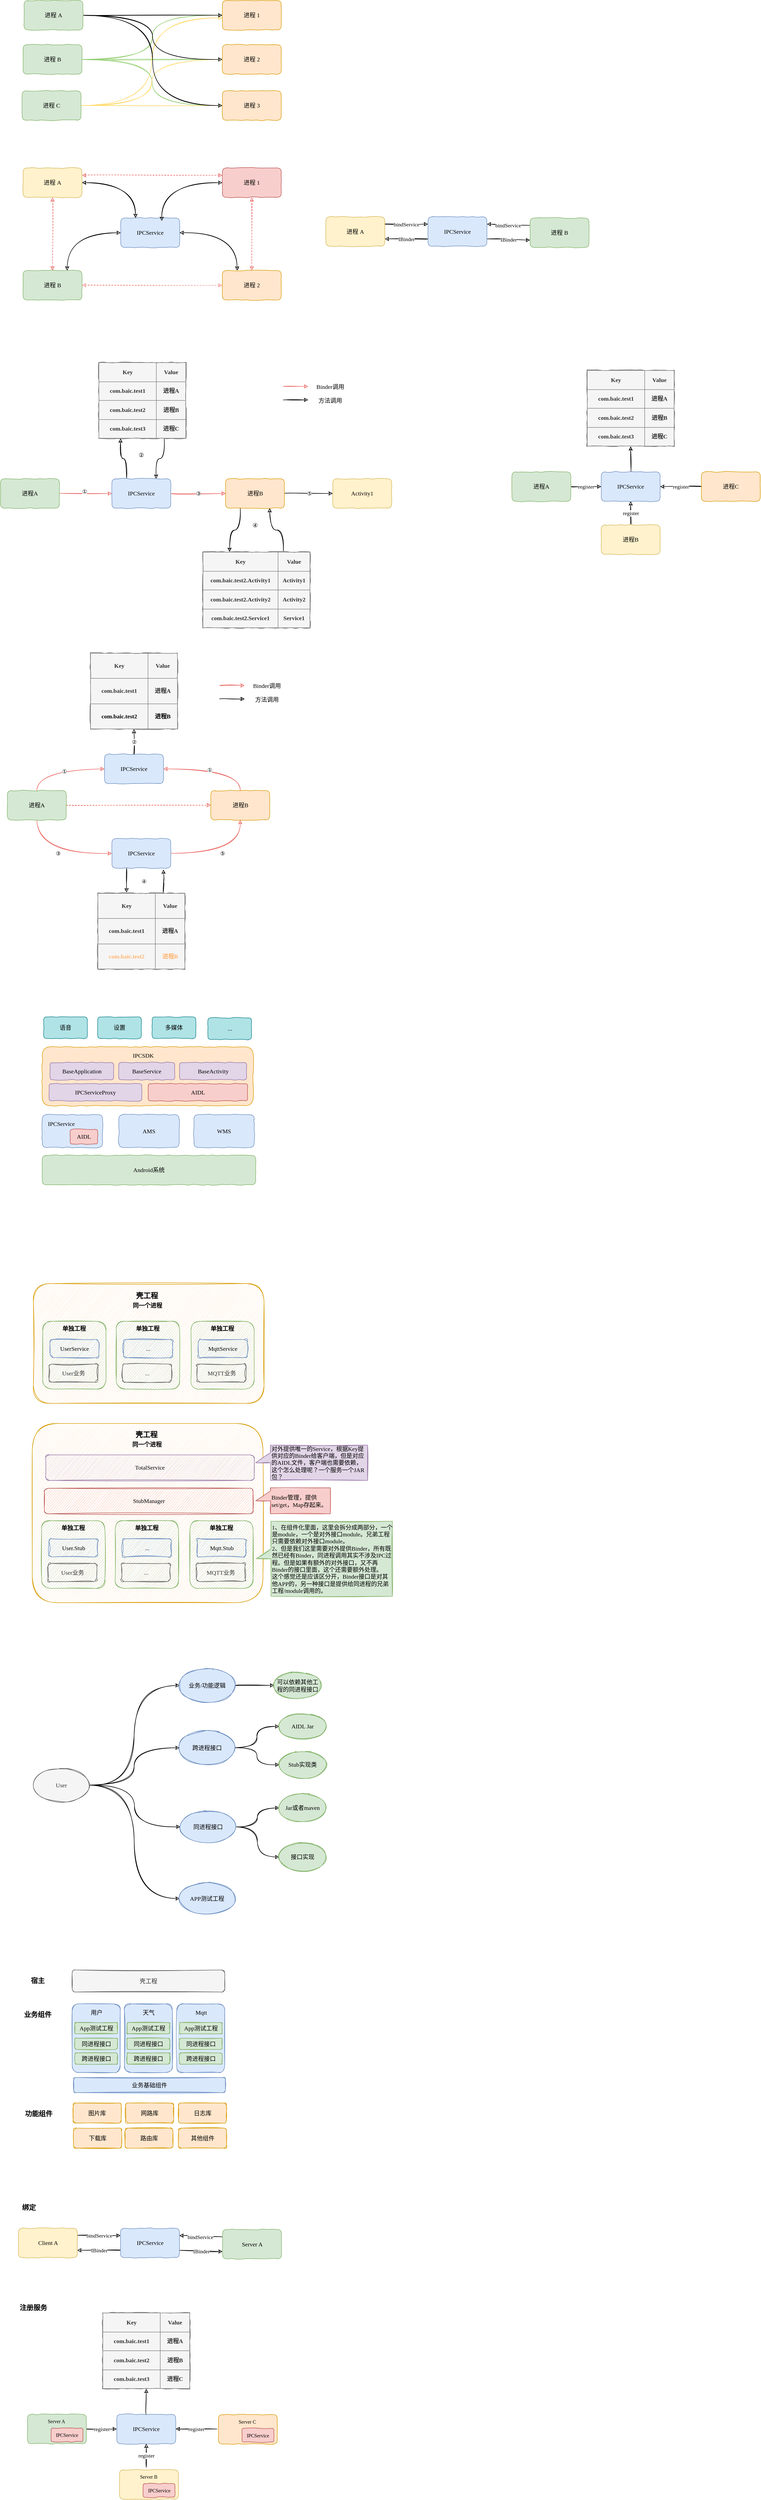 <mxfile version="20.8.20" type="github">
  <diagram id="qyncAu6Qv25V_P7t79dN" name="第 1 页">
    <mxGraphModel dx="1050" dy="1044" grid="0" gridSize="10" guides="1" tooltips="1" connect="1" arrows="1" fold="1" page="0" pageScale="1" pageWidth="827" pageHeight="1169" math="0" shadow="0">
      <root>
        <mxCell id="0" />
        <mxCell id="1" parent="0" />
        <mxCell id="MS5o9K_yfGOzdhD67yCV-18" value="" style="rounded=1;whiteSpace=wrap;html=1;sketch=1;fontFamily=Comic Sans MS;fillColor=#ffe6cc;strokeColor=#d79b00;" parent="1" vertex="1">
          <mxGeometry x="128" y="2270" width="470" height="244" as="geometry" />
        </mxCell>
        <mxCell id="MS5o9K_yfGOzdhD67yCV-8" value="" style="rounded=1;whiteSpace=wrap;html=1;sketch=1;fontFamily=Comic Sans MS;fillColor=#d5e8d4;strokeColor=#82b366;" parent="1" vertex="1">
          <mxGeometry x="147" y="2347" width="129" height="138" as="geometry" />
        </mxCell>
        <mxCell id="7UQE1cCB7YYFybera824-1" value="IPCService" style="rounded=1;whiteSpace=wrap;html=1;comic=1;sketch=0;glass=0;shadow=0;fillColor=#dae8fc;strokeColor=#6c8ebf;fontFamily=Comic Sans MS;" parent="1" vertex="1">
          <mxGeometry x="306" y="100" width="120" height="60" as="geometry" />
        </mxCell>
        <mxCell id="7UQE1cCB7YYFybera824-4" style="edgeStyle=orthogonalEdgeStyle;orthogonalLoop=1;jettySize=auto;html=1;exitX=0.75;exitY=0;exitDx=0;exitDy=0;entryX=0;entryY=0.5;entryDx=0;entryDy=0;fontFamily=Comic Sans MS;curved=1;sketch=1;startArrow=classic;startFill=1;" parent="1" source="7UQE1cCB7YYFybera824-2" target="7UQE1cCB7YYFybera824-1" edge="1">
          <mxGeometry relative="1" as="geometry" />
        </mxCell>
        <mxCell id="7UQE1cCB7YYFybera824-6" style="edgeStyle=orthogonalEdgeStyle;curved=1;sketch=1;orthogonalLoop=1;jettySize=auto;html=1;exitX=1;exitY=0.5;exitDx=0;exitDy=0;entryX=0;entryY=0.5;entryDx=0;entryDy=0;fontFamily=Comic Sans MS;strokeColor=#F19C99;startArrow=classic;startFill=1;dashed=1;" parent="1" source="7UQE1cCB7YYFybera824-2" target="7UQE1cCB7YYFybera824-3" edge="1">
          <mxGeometry relative="1" as="geometry" />
        </mxCell>
        <mxCell id="7UQE1cCB7YYFybera824-2" value="进程 B" style="rounded=1;whiteSpace=wrap;html=1;comic=1;sketch=0;glass=0;shadow=0;fillColor=#d5e8d4;strokeColor=#82b366;fontFamily=Comic Sans MS;" parent="1" vertex="1">
          <mxGeometry x="107" y="207" width="120" height="60" as="geometry" />
        </mxCell>
        <mxCell id="7UQE1cCB7YYFybera824-5" style="edgeStyle=orthogonalEdgeStyle;curved=1;sketch=1;orthogonalLoop=1;jettySize=auto;html=1;exitX=0.25;exitY=0;exitDx=0;exitDy=0;entryX=1;entryY=0.5;entryDx=0;entryDy=0;fontFamily=Comic Sans MS;startArrow=classic;startFill=1;" parent="1" source="7UQE1cCB7YYFybera824-3" target="7UQE1cCB7YYFybera824-1" edge="1">
          <mxGeometry relative="1" as="geometry" />
        </mxCell>
        <mxCell id="7UQE1cCB7YYFybera824-3" value="进程 2" style="rounded=1;whiteSpace=wrap;html=1;comic=1;sketch=0;glass=0;shadow=0;fillColor=#ffe6cc;strokeColor=#d79b00;fontFamily=Comic Sans MS;" parent="1" vertex="1">
          <mxGeometry x="513" y="207" width="120" height="60" as="geometry" />
        </mxCell>
        <mxCell id="7UQE1cCB7YYFybera824-61" style="edgeStyle=orthogonalEdgeStyle;curved=1;sketch=1;orthogonalLoop=1;jettySize=auto;html=1;exitX=1;exitY=0.5;exitDx=0;exitDy=0;entryX=0;entryY=0.5;entryDx=0;entryDy=0;fontFamily=Comic Sans MS;startArrow=none;startFill=0;strokeColor=#97D077;" parent="1" source="7UQE1cCB7YYFybera824-20" target="7UQE1cCB7YYFybera824-57" edge="1">
          <mxGeometry relative="1" as="geometry" />
        </mxCell>
        <mxCell id="7UQE1cCB7YYFybera824-62" style="edgeStyle=orthogonalEdgeStyle;curved=1;sketch=1;orthogonalLoop=1;jettySize=auto;html=1;exitX=1;exitY=0.5;exitDx=0;exitDy=0;fontFamily=Comic Sans MS;startArrow=none;startFill=0;strokeColor=#97D077;" parent="1" source="7UQE1cCB7YYFybera824-20" target="7UQE1cCB7YYFybera824-22" edge="1">
          <mxGeometry relative="1" as="geometry" />
        </mxCell>
        <mxCell id="7UQE1cCB7YYFybera824-63" style="edgeStyle=orthogonalEdgeStyle;curved=1;sketch=1;orthogonalLoop=1;jettySize=auto;html=1;exitX=1;exitY=0.5;exitDx=0;exitDy=0;entryX=0;entryY=0.5;entryDx=0;entryDy=0;fontFamily=Comic Sans MS;startArrow=none;startFill=0;strokeColor=#97D077;" parent="1" source="7UQE1cCB7YYFybera824-20" target="7UQE1cCB7YYFybera824-56" edge="1">
          <mxGeometry relative="1" as="geometry" />
        </mxCell>
        <mxCell id="7UQE1cCB7YYFybera824-20" value="进程 B" style="rounded=1;whiteSpace=wrap;html=1;comic=1;sketch=0;glass=0;shadow=0;fillColor=#d5e8d4;strokeColor=#82b366;fontFamily=Comic Sans MS;" parent="1" vertex="1">
          <mxGeometry x="107" y="-253" width="120" height="60" as="geometry" />
        </mxCell>
        <mxCell id="7UQE1cCB7YYFybera824-22" value="进程 2" style="rounded=1;whiteSpace=wrap;html=1;comic=1;sketch=0;glass=0;shadow=0;fillColor=#ffe6cc;strokeColor=#d79b00;fontFamily=Comic Sans MS;" parent="1" vertex="1">
          <mxGeometry x="513" y="-253" width="120" height="60" as="geometry" />
        </mxCell>
        <mxCell id="7UQE1cCB7YYFybera824-38" style="edgeStyle=orthogonalEdgeStyle;curved=1;sketch=1;orthogonalLoop=1;jettySize=auto;html=1;exitX=1;exitY=0.5;exitDx=0;exitDy=0;entryX=0;entryY=0.5;entryDx=0;entryDy=0;fontFamily=Comic Sans MS;startArrow=none;startFill=0;strokeColor=#EA6B66;" parent="1" source="7UQE1cCB7YYFybera824-25" target="7UQE1cCB7YYFybera824-30" edge="1">
          <mxGeometry relative="1" as="geometry" />
        </mxCell>
        <mxCell id="7UQE1cCB7YYFybera824-69" value="③" style="edgeLabel;html=1;align=center;verticalAlign=middle;resizable=0;points=[];fontFamily=Comic Sans MS;" parent="7UQE1cCB7YYFybera824-38" vertex="1" connectable="0">
          <mxGeometry x="-0.265" relative="1" as="geometry">
            <mxPoint x="15" as="offset" />
          </mxGeometry>
        </mxCell>
        <mxCell id="7UQE1cCB7YYFybera824-42" style="edgeStyle=orthogonalEdgeStyle;curved=1;sketch=1;orthogonalLoop=1;jettySize=auto;html=1;exitX=0.25;exitY=0;exitDx=0;exitDy=0;entryX=0.25;entryY=1;entryDx=0;entryDy=0;fontFamily=Comic Sans MS;startArrow=none;startFill=0;strokeColor=default;" parent="1" source="7UQE1cCB7YYFybera824-25" target="7UQE1cCB7YYFybera824-33" edge="1">
          <mxGeometry relative="1" as="geometry" />
        </mxCell>
        <mxCell id="7UQE1cCB7YYFybera824-25" value="IPCService" style="rounded=1;whiteSpace=wrap;html=1;comic=1;sketch=0;glass=0;shadow=0;fillColor=#dae8fc;strokeColor=#6c8ebf;fontFamily=Comic Sans MS;" parent="1" vertex="1">
          <mxGeometry x="288" y="631" width="120" height="60" as="geometry" />
        </mxCell>
        <mxCell id="7UQE1cCB7YYFybera824-34" style="edgeStyle=orthogonalEdgeStyle;curved=1;sketch=1;orthogonalLoop=1;jettySize=auto;html=1;exitX=1;exitY=0.5;exitDx=0;exitDy=0;entryX=0;entryY=0.5;entryDx=0;entryDy=0;fontFamily=Comic Sans MS;startArrow=none;startFill=0;strokeColor=#EA6B66;" parent="1" source="7UQE1cCB7YYFybera824-28" target="7UQE1cCB7YYFybera824-25" edge="1">
          <mxGeometry relative="1" as="geometry" />
        </mxCell>
        <mxCell id="7UQE1cCB7YYFybera824-67" value="①" style="edgeLabel;html=1;align=center;verticalAlign=middle;resizable=0;points=[];fontFamily=Comic Sans MS;" parent="7UQE1cCB7YYFybera824-34" vertex="1" connectable="0">
          <mxGeometry x="-0.215" relative="1" as="geometry">
            <mxPoint x="9" y="-4" as="offset" />
          </mxGeometry>
        </mxCell>
        <mxCell id="7UQE1cCB7YYFybera824-28" value="进程A" style="rounded=1;whiteSpace=wrap;html=1;comic=1;sketch=0;glass=0;shadow=0;fillColor=#d5e8d4;strokeColor=#82b366;fontFamily=Comic Sans MS;" parent="1" vertex="1">
          <mxGeometry x="61" y="631" width="120" height="60" as="geometry" />
        </mxCell>
        <mxCell id="7UQE1cCB7YYFybera824-40" style="edgeStyle=orthogonalEdgeStyle;curved=1;sketch=1;orthogonalLoop=1;jettySize=auto;html=1;exitX=0.25;exitY=1;exitDx=0;exitDy=0;entryX=0.25;entryY=0;entryDx=0;entryDy=0;fontFamily=Comic Sans MS;startArrow=none;startFill=0;strokeColor=default;" parent="1" source="7UQE1cCB7YYFybera824-30" target="7UQE1cCB7YYFybera824-39" edge="1">
          <mxGeometry relative="1" as="geometry" />
        </mxCell>
        <mxCell id="7UQE1cCB7YYFybera824-46" style="edgeStyle=orthogonalEdgeStyle;curved=1;sketch=1;orthogonalLoop=1;jettySize=auto;html=1;exitX=1;exitY=0.5;exitDx=0;exitDy=0;fontFamily=Comic Sans MS;startArrow=none;startFill=0;strokeColor=default;" parent="1" source="7UQE1cCB7YYFybera824-30" target="7UQE1cCB7YYFybera824-45" edge="1">
          <mxGeometry relative="1" as="geometry" />
        </mxCell>
        <mxCell id="7UQE1cCB7YYFybera824-71" value="⑤" style="edgeLabel;html=1;align=center;verticalAlign=middle;resizable=0;points=[];fontFamily=Comic Sans MS;" parent="7UQE1cCB7YYFybera824-46" vertex="1" connectable="0">
          <mxGeometry x="-0.218" y="2" relative="1" as="geometry">
            <mxPoint x="12" y="2" as="offset" />
          </mxGeometry>
        </mxCell>
        <mxCell id="7UQE1cCB7YYFybera824-30" value="进程B" style="rounded=1;whiteSpace=wrap;html=1;comic=1;sketch=0;glass=0;shadow=0;fillColor=#ffe6cc;strokeColor=#d79b00;fontFamily=Comic Sans MS;" parent="1" vertex="1">
          <mxGeometry x="519.5" y="631" width="120" height="60" as="geometry" />
        </mxCell>
        <mxCell id="7UQE1cCB7YYFybera824-43" style="edgeStyle=orthogonalEdgeStyle;curved=1;sketch=1;orthogonalLoop=1;jettySize=auto;html=1;exitX=0.75;exitY=1;exitDx=0;exitDy=0;entryX=0.75;entryY=0;entryDx=0;entryDy=0;fontFamily=Comic Sans MS;startArrow=none;startFill=0;strokeColor=default;" parent="1" source="7UQE1cCB7YYFybera824-33" target="7UQE1cCB7YYFybera824-25" edge="1">
          <mxGeometry relative="1" as="geometry" />
        </mxCell>
        <mxCell id="7UQE1cCB7YYFybera824-33" value="&lt;table border=&quot;1&quot; width=&quot;100%&quot; height=&quot;100%&quot; cellpadding=&quot;4&quot; style=&quot;width:100%;height:100%;border-collapse:collapse;&quot;&gt;&lt;tbody&gt;&lt;tr&gt;&lt;td&gt;&lt;b&gt;Key&lt;/b&gt;&lt;/td&gt;&lt;th&gt;&lt;b&gt;Value&lt;/b&gt;&lt;/th&gt;&lt;/tr&gt;&lt;tr&gt;&lt;td&gt;&lt;b&gt;com.baic.test1&lt;/b&gt;&lt;/td&gt;&lt;td&gt;&lt;b&gt;进程A&lt;/b&gt;&lt;/td&gt;&lt;/tr&gt;&lt;tr&gt;&lt;td&gt;&lt;b&gt;com.baic.test2&lt;/b&gt;&lt;b&gt;&lt;br&gt;&lt;/b&gt;&lt;/td&gt;&lt;td&gt;&lt;b&gt;进程B&lt;/b&gt;&lt;b&gt;&lt;br&gt;&lt;/b&gt;&lt;/td&gt;&lt;/tr&gt;&lt;tr&gt;&lt;td&gt;&lt;b&gt;com.baic.test3&lt;/b&gt;&lt;b&gt;&lt;br&gt;&lt;/b&gt;&lt;/td&gt;&lt;td&gt;&lt;b&gt;进程C&lt;/b&gt;&lt;b&gt;&lt;br&gt;&lt;/b&gt;&lt;/td&gt;&lt;/tr&gt;&lt;/tbody&gt;&lt;/table&gt;" style="text;html=1;strokeColor=#666666;fillColor=#f5f5f5;overflow=fill;shadow=0;glass=0;comic=1;sketch=0;fillStyle=auto;fontFamily=Comic Sans MS;fontColor=#333333;align=center;" parent="1" vertex="1">
          <mxGeometry x="261" y="394" width="178" height="155" as="geometry" />
        </mxCell>
        <mxCell id="7UQE1cCB7YYFybera824-44" style="edgeStyle=orthogonalEdgeStyle;curved=1;sketch=1;orthogonalLoop=1;jettySize=auto;html=1;exitX=0.75;exitY=0;exitDx=0;exitDy=0;entryX=0.75;entryY=1;entryDx=0;entryDy=0;fontFamily=Comic Sans MS;startArrow=none;startFill=0;strokeColor=default;" parent="1" source="7UQE1cCB7YYFybera824-39" target="7UQE1cCB7YYFybera824-30" edge="1">
          <mxGeometry relative="1" as="geometry" />
        </mxCell>
        <mxCell id="7UQE1cCB7YYFybera824-39" value="&lt;table border=&quot;1&quot; width=&quot;100%&quot; height=&quot;100%&quot; cellpadding=&quot;4&quot; style=&quot;width:100%;height:100%;border-collapse:collapse;&quot;&gt;&lt;tbody&gt;&lt;tr&gt;&lt;td&gt;&lt;b&gt;Key&lt;/b&gt;&lt;/td&gt;&lt;th&gt;&lt;b&gt;Value&lt;/b&gt;&lt;/th&gt;&lt;/tr&gt;&lt;tr&gt;&lt;td&gt;&lt;b&gt;com.baic.test2.Activity1&lt;/b&gt;&lt;/td&gt;&lt;td&gt;&lt;b&gt;Activity1&lt;/b&gt;&lt;/td&gt;&lt;/tr&gt;&lt;tr&gt;&lt;td&gt;&lt;b&gt;com.baic.test2.Activity2&lt;/b&gt;&lt;b&gt;&lt;br&gt;&lt;/b&gt;&lt;/td&gt;&lt;td&gt;&lt;b&gt;Activity2&lt;/b&gt;&lt;b&gt;&lt;br&gt;&lt;/b&gt;&lt;/td&gt;&lt;/tr&gt;&lt;tr&gt;&lt;td&gt;&lt;b&gt;com.baic.test2.Service1&lt;/b&gt;&lt;b&gt;&lt;br&gt;&lt;/b&gt;&lt;/td&gt;&lt;td&gt;&lt;b&gt;Service1&lt;/b&gt;&lt;/td&gt;&lt;/tr&gt;&lt;/tbody&gt;&lt;/table&gt;" style="text;html=1;strokeColor=#666666;fillColor=#f5f5f5;overflow=fill;shadow=0;glass=0;comic=1;sketch=0;fillStyle=auto;fontFamily=Comic Sans MS;fontColor=#333333;align=center;" parent="1" vertex="1">
          <mxGeometry x="473" y="780" width="219" height="155" as="geometry" />
        </mxCell>
        <mxCell id="7UQE1cCB7YYFybera824-45" value="Activity1" style="rounded=1;whiteSpace=wrap;html=1;comic=1;sketch=0;glass=0;shadow=0;fillColor=#fff2cc;strokeColor=#d6b656;fontFamily=Comic Sans MS;" parent="1" vertex="1">
          <mxGeometry x="738" y="631" width="120" height="60" as="geometry" />
        </mxCell>
        <mxCell id="7UQE1cCB7YYFybera824-50" style="edgeStyle=orthogonalEdgeStyle;curved=1;sketch=1;orthogonalLoop=1;jettySize=auto;html=1;exitX=1;exitY=0.5;exitDx=0;exitDy=0;fontFamily=Comic Sans MS;startArrow=none;startFill=0;strokeColor=#EA6B66;" parent="1" edge="1">
          <mxGeometry relative="1" as="geometry">
            <mxPoint x="637" y="443" as="sourcePoint" />
            <mxPoint x="688" y="443" as="targetPoint" />
            <Array as="points">
              <mxPoint x="645" y="443" />
              <mxPoint x="645" y="443" />
            </Array>
          </mxGeometry>
        </mxCell>
        <mxCell id="7UQE1cCB7YYFybera824-51" value="Binder调用" style="text;html=1;strokeColor=none;fillColor=none;align=center;verticalAlign=middle;whiteSpace=wrap;rounded=0;shadow=0;glass=0;comic=1;sketch=0;fillStyle=auto;fontFamily=Comic Sans MS;" parent="1" vertex="1">
          <mxGeometry x="698" y="429" width="70" height="30" as="geometry" />
        </mxCell>
        <mxCell id="7UQE1cCB7YYFybera824-52" style="edgeStyle=orthogonalEdgeStyle;curved=1;sketch=1;orthogonalLoop=1;jettySize=auto;html=1;exitX=1;exitY=0.5;exitDx=0;exitDy=0;fontFamily=Comic Sans MS;startArrow=none;startFill=0;strokeColor=#000000;" parent="1" edge="1">
          <mxGeometry relative="1" as="geometry">
            <mxPoint x="637" y="470.5" as="sourcePoint" />
            <mxPoint x="688" y="470.5" as="targetPoint" />
            <Array as="points">
              <mxPoint x="645" y="470.5" />
              <mxPoint x="645" y="470.5" />
            </Array>
          </mxGeometry>
        </mxCell>
        <mxCell id="7UQE1cCB7YYFybera824-53" value="方法调用" style="text;html=1;strokeColor=none;fillColor=none;align=center;verticalAlign=middle;whiteSpace=wrap;rounded=0;shadow=0;glass=0;comic=1;sketch=0;fillStyle=auto;fontFamily=Comic Sans MS;" parent="1" vertex="1">
          <mxGeometry x="698" y="456.5" width="70" height="30" as="geometry" />
        </mxCell>
        <mxCell id="7UQE1cCB7YYFybera824-64" style="edgeStyle=orthogonalEdgeStyle;curved=1;sketch=1;orthogonalLoop=1;jettySize=auto;html=1;exitX=1;exitY=0.5;exitDx=0;exitDy=0;entryX=0;entryY=0.592;entryDx=0;entryDy=0;entryPerimeter=0;fontFamily=Comic Sans MS;startArrow=none;startFill=0;strokeColor=#FFD966;" parent="1" source="7UQE1cCB7YYFybera824-54" target="7UQE1cCB7YYFybera824-57" edge="1">
          <mxGeometry relative="1" as="geometry" />
        </mxCell>
        <mxCell id="7UQE1cCB7YYFybera824-65" style="edgeStyle=orthogonalEdgeStyle;curved=1;sketch=1;orthogonalLoop=1;jettySize=auto;html=1;exitX=1;exitY=0.5;exitDx=0;exitDy=0;entryX=0;entryY=0.5;entryDx=0;entryDy=0;fontFamily=Comic Sans MS;startArrow=none;startFill=0;strokeColor=#FFD966;" parent="1" source="7UQE1cCB7YYFybera824-54" target="7UQE1cCB7YYFybera824-22" edge="1">
          <mxGeometry relative="1" as="geometry" />
        </mxCell>
        <mxCell id="7UQE1cCB7YYFybera824-66" style="edgeStyle=orthogonalEdgeStyle;curved=1;sketch=1;orthogonalLoop=1;jettySize=auto;html=1;exitX=1;exitY=0.5;exitDx=0;exitDy=0;fontFamily=Comic Sans MS;startArrow=none;startFill=0;strokeColor=#FFD966;" parent="1" source="7UQE1cCB7YYFybera824-54" target="7UQE1cCB7YYFybera824-56" edge="1">
          <mxGeometry relative="1" as="geometry" />
        </mxCell>
        <mxCell id="7UQE1cCB7YYFybera824-54" value="进程 C" style="rounded=1;whiteSpace=wrap;html=1;comic=1;sketch=0;glass=0;shadow=0;fillColor=#d5e8d4;strokeColor=#82b366;fontFamily=Comic Sans MS;" parent="1" vertex="1">
          <mxGeometry x="105" y="-159" width="120" height="60" as="geometry" />
        </mxCell>
        <mxCell id="7UQE1cCB7YYFybera824-58" style="edgeStyle=orthogonalEdgeStyle;curved=1;sketch=1;orthogonalLoop=1;jettySize=auto;html=1;exitX=1;exitY=0.5;exitDx=0;exitDy=0;entryX=0;entryY=0.5;entryDx=0;entryDy=0;fontFamily=Comic Sans MS;startArrow=none;startFill=0;strokeColor=#000000;" parent="1" source="7UQE1cCB7YYFybera824-55" target="7UQE1cCB7YYFybera824-57" edge="1">
          <mxGeometry relative="1" as="geometry" />
        </mxCell>
        <mxCell id="7UQE1cCB7YYFybera824-59" style="edgeStyle=orthogonalEdgeStyle;curved=1;sketch=1;orthogonalLoop=1;jettySize=auto;html=1;exitX=1;exitY=0.5;exitDx=0;exitDy=0;entryX=0;entryY=0.5;entryDx=0;entryDy=0;fontFamily=Comic Sans MS;startArrow=none;startFill=0;strokeColor=#000000;" parent="1" source="7UQE1cCB7YYFybera824-55" target="7UQE1cCB7YYFybera824-22" edge="1">
          <mxGeometry relative="1" as="geometry" />
        </mxCell>
        <mxCell id="7UQE1cCB7YYFybera824-60" style="edgeStyle=orthogonalEdgeStyle;curved=1;sketch=1;orthogonalLoop=1;jettySize=auto;html=1;exitX=1;exitY=0.5;exitDx=0;exitDy=0;entryX=0;entryY=0.5;entryDx=0;entryDy=0;fontFamily=Comic Sans MS;startArrow=none;startFill=0;strokeColor=#000000;" parent="1" source="7UQE1cCB7YYFybera824-55" target="7UQE1cCB7YYFybera824-56" edge="1">
          <mxGeometry relative="1" as="geometry" />
        </mxCell>
        <mxCell id="7UQE1cCB7YYFybera824-55" value="进程 A" style="rounded=1;whiteSpace=wrap;html=1;comic=1;sketch=0;glass=0;shadow=0;fillColor=#d5e8d4;strokeColor=#82b366;fontFamily=Comic Sans MS;" parent="1" vertex="1">
          <mxGeometry x="109" y="-343" width="120" height="60" as="geometry" />
        </mxCell>
        <mxCell id="7UQE1cCB7YYFybera824-56" value="进程 3" style="rounded=1;whiteSpace=wrap;html=1;comic=1;sketch=0;glass=0;shadow=0;fillColor=#ffe6cc;strokeColor=#d79b00;fontFamily=Comic Sans MS;" parent="1" vertex="1">
          <mxGeometry x="513" y="-159" width="120" height="60" as="geometry" />
        </mxCell>
        <mxCell id="7UQE1cCB7YYFybera824-57" value="进程 1" style="rounded=1;whiteSpace=wrap;html=1;comic=1;sketch=0;glass=0;shadow=0;fillColor=#ffe6cc;strokeColor=#d79b00;fontFamily=Comic Sans MS;" parent="1" vertex="1">
          <mxGeometry x="513" y="-343" width="120" height="60" as="geometry" />
        </mxCell>
        <mxCell id="7UQE1cCB7YYFybera824-68" value="②" style="text;html=1;strokeColor=none;fillColor=none;align=center;verticalAlign=middle;whiteSpace=wrap;rounded=0;shadow=0;glass=0;comic=1;sketch=0;fillStyle=auto;fontFamily=Comic Sans MS;" parent="1" vertex="1">
          <mxGeometry x="318" y="568" width="60" height="30" as="geometry" />
        </mxCell>
        <mxCell id="7UQE1cCB7YYFybera824-70" value="④" style="text;html=1;strokeColor=none;fillColor=none;align=center;verticalAlign=middle;whiteSpace=wrap;rounded=0;shadow=0;glass=0;comic=1;sketch=0;fillStyle=auto;fontFamily=Comic Sans MS;" parent="1" vertex="1">
          <mxGeometry x="549.5" y="711" width="60" height="30" as="geometry" />
        </mxCell>
        <mxCell id="7UQE1cCB7YYFybera824-74" style="edgeStyle=orthogonalEdgeStyle;curved=1;sketch=1;orthogonalLoop=1;jettySize=auto;html=1;exitX=0.5;exitY=1;exitDx=0;exitDy=0;dashed=1;fontFamily=Comic Sans MS;startArrow=classic;startFill=1;strokeColor=#EA6B66;" parent="1" source="7UQE1cCB7YYFybera824-72" target="7UQE1cCB7YYFybera824-2" edge="1">
          <mxGeometry relative="1" as="geometry" />
        </mxCell>
        <mxCell id="7UQE1cCB7YYFybera824-76" style="edgeStyle=orthogonalEdgeStyle;curved=1;sketch=1;orthogonalLoop=1;jettySize=auto;html=1;exitX=1;exitY=0.5;exitDx=0;exitDy=0;entryX=0.25;entryY=0;entryDx=0;entryDy=0;fontFamily=Comic Sans MS;startArrow=classic;startFill=1;strokeColor=#000000;" parent="1" source="7UQE1cCB7YYFybera824-72" target="7UQE1cCB7YYFybera824-1" edge="1">
          <mxGeometry relative="1" as="geometry" />
        </mxCell>
        <mxCell id="7UQE1cCB7YYFybera824-78" style="edgeStyle=orthogonalEdgeStyle;curved=1;sketch=1;orthogonalLoop=1;jettySize=auto;html=1;exitX=1;exitY=0.25;exitDx=0;exitDy=0;entryX=0;entryY=0.25;entryDx=0;entryDy=0;fontFamily=Comic Sans MS;startArrow=classic;startFill=1;strokeColor=#EA6B66;dashed=1;" parent="1" source="7UQE1cCB7YYFybera824-72" target="7UQE1cCB7YYFybera824-73" edge="1">
          <mxGeometry relative="1" as="geometry" />
        </mxCell>
        <mxCell id="7UQE1cCB7YYFybera824-72" value="进程 A" style="rounded=1;whiteSpace=wrap;html=1;comic=1;sketch=0;glass=0;shadow=0;fillColor=#fff2cc;strokeColor=#d6b656;fontFamily=Comic Sans MS;" parent="1" vertex="1">
          <mxGeometry x="107" y="-2" width="120" height="60" as="geometry" />
        </mxCell>
        <mxCell id="7UQE1cCB7YYFybera824-75" style="edgeStyle=orthogonalEdgeStyle;curved=1;sketch=1;orthogonalLoop=1;jettySize=auto;html=1;exitX=0.5;exitY=1;exitDx=0;exitDy=0;dashed=1;fontFamily=Comic Sans MS;startArrow=classic;startFill=1;strokeColor=#EA6B66;" parent="1" source="7UQE1cCB7YYFybera824-73" target="7UQE1cCB7YYFybera824-3" edge="1">
          <mxGeometry relative="1" as="geometry" />
        </mxCell>
        <mxCell id="7UQE1cCB7YYFybera824-77" style="edgeStyle=orthogonalEdgeStyle;curved=1;sketch=1;orthogonalLoop=1;jettySize=auto;html=1;exitX=0;exitY=0.5;exitDx=0;exitDy=0;entryX=0.696;entryY=0.1;entryDx=0;entryDy=0;entryPerimeter=0;fontFamily=Comic Sans MS;startArrow=classic;startFill=1;strokeColor=#000000;" parent="1" source="7UQE1cCB7YYFybera824-73" target="7UQE1cCB7YYFybera824-1" edge="1">
          <mxGeometry relative="1" as="geometry" />
        </mxCell>
        <mxCell id="7UQE1cCB7YYFybera824-73" value="进程 1" style="rounded=1;whiteSpace=wrap;html=1;comic=1;sketch=0;glass=0;shadow=0;fillColor=#f8cecc;strokeColor=#b85450;fontFamily=Comic Sans MS;" parent="1" vertex="1">
          <mxGeometry x="513" y="-2" width="120" height="60" as="geometry" />
        </mxCell>
        <mxCell id="7UQE1cCB7YYFybera824-79" value="⑤" style="edgeStyle=orthogonalEdgeStyle;curved=1;sketch=1;orthogonalLoop=1;jettySize=auto;html=1;exitX=1;exitY=0.5;exitDx=0;exitDy=0;entryX=0.5;entryY=1;entryDx=0;entryDy=0;fontFamily=Comic Sans MS;startArrow=none;startFill=0;strokeColor=#EA6B66;" parent="1" source="7UQE1cCB7YYFybera824-82" target="7UQE1cCB7YYFybera824-89" edge="1">
          <mxGeometry relative="1" as="geometry" />
        </mxCell>
        <mxCell id="7UQE1cCB7YYFybera824-104" value="④" style="edgeStyle=orthogonalEdgeStyle;curved=1;sketch=1;orthogonalLoop=1;jettySize=auto;html=1;exitX=0.25;exitY=1;exitDx=0;exitDy=0;fontFamily=Comic Sans MS;startArrow=none;startFill=0;strokeColor=#000000;" parent="1" source="7UQE1cCB7YYFybera824-82" edge="1">
          <mxGeometry x="0.051" y="35" relative="1" as="geometry">
            <mxPoint x="318" y="1473.5" as="targetPoint" />
            <mxPoint as="offset" />
          </mxGeometry>
        </mxCell>
        <mxCell id="7UQE1cCB7YYFybera824-82" value="IPCService" style="rounded=1;whiteSpace=wrap;html=1;comic=1;sketch=0;glass=0;shadow=0;fillColor=#dae8fc;strokeColor=#6c8ebf;fontFamily=Comic Sans MS;" parent="1" vertex="1">
          <mxGeometry x="288" y="1364" width="120" height="60" as="geometry" />
        </mxCell>
        <mxCell id="7UQE1cCB7YYFybera824-83" value="③" style="edgeStyle=orthogonalEdgeStyle;curved=1;sketch=1;orthogonalLoop=1;jettySize=auto;html=1;exitX=0.5;exitY=1;exitDx=0;exitDy=0;entryX=0;entryY=0.5;entryDx=0;entryDy=0;fontFamily=Comic Sans MS;startArrow=none;startFill=0;strokeColor=#EA6B66;" parent="1" source="7UQE1cCB7YYFybera824-85" target="7UQE1cCB7YYFybera824-82" edge="1">
          <mxGeometry relative="1" as="geometry" />
        </mxCell>
        <mxCell id="7UQE1cCB7YYFybera824-101" style="edgeStyle=orthogonalEdgeStyle;curved=1;sketch=1;orthogonalLoop=1;jettySize=auto;html=1;exitX=1;exitY=0.5;exitDx=0;exitDy=0;entryX=0;entryY=0.5;entryDx=0;entryDy=0;dashed=1;fontFamily=Comic Sans MS;startArrow=none;startFill=0;strokeColor=#EA6B66;" parent="1" source="7UQE1cCB7YYFybera824-85" target="7UQE1cCB7YYFybera824-89" edge="1">
          <mxGeometry relative="1" as="geometry" />
        </mxCell>
        <mxCell id="7UQE1cCB7YYFybera824-112" style="edgeStyle=orthogonalEdgeStyle;curved=1;sketch=1;orthogonalLoop=1;jettySize=auto;html=1;exitX=0.5;exitY=0;exitDx=0;exitDy=0;entryX=0;entryY=0.5;entryDx=0;entryDy=0;fontFamily=Comic Sans MS;fontColor=#FFB570;startArrow=none;startFill=0;strokeColor=#EA6B66;" parent="1" source="7UQE1cCB7YYFybera824-85" target="7UQE1cCB7YYFybera824-109" edge="1">
          <mxGeometry relative="1" as="geometry" />
        </mxCell>
        <mxCell id="7UQE1cCB7YYFybera824-125" value="①" style="edgeLabel;html=1;align=center;verticalAlign=middle;resizable=0;points=[];fontFamily=Comic Sans MS;fontColor=#000000;" parent="7UQE1cCB7YYFybera824-112" vertex="1" connectable="0">
          <mxGeometry x="0.082" y="-5" relative="1" as="geometry">
            <mxPoint x="1" as="offset" />
          </mxGeometry>
        </mxCell>
        <mxCell id="7UQE1cCB7YYFybera824-85" value="进程A" style="rounded=1;whiteSpace=wrap;html=1;comic=1;sketch=0;glass=0;shadow=0;fillColor=#d5e8d4;strokeColor=#82b366;fontFamily=Comic Sans MS;" parent="1" vertex="1">
          <mxGeometry x="75" y="1266" width="120" height="60" as="geometry" />
        </mxCell>
        <mxCell id="7UQE1cCB7YYFybera824-113" style="edgeStyle=orthogonalEdgeStyle;curved=1;sketch=1;orthogonalLoop=1;jettySize=auto;html=1;exitX=0.5;exitY=0;exitDx=0;exitDy=0;entryX=1;entryY=0.5;entryDx=0;entryDy=0;fontFamily=Comic Sans MS;fontColor=#FFB570;startArrow=none;startFill=0;strokeColor=#EA6B66;" parent="1" source="7UQE1cCB7YYFybera824-89" target="7UQE1cCB7YYFybera824-109" edge="1">
          <mxGeometry relative="1" as="geometry" />
        </mxCell>
        <mxCell id="7UQE1cCB7YYFybera824-126" value="①" style="edgeLabel;html=1;align=center;verticalAlign=middle;resizable=0;points=[];fontFamily=Comic Sans MS;fontColor=#000000;" parent="7UQE1cCB7YYFybera824-113" vertex="1" connectable="0">
          <mxGeometry x="0.067" y="2" relative="1" as="geometry">
            <mxPoint as="offset" />
          </mxGeometry>
        </mxCell>
        <mxCell id="7UQE1cCB7YYFybera824-89" value="进程B" style="rounded=1;whiteSpace=wrap;html=1;comic=1;sketch=0;glass=0;shadow=0;fillColor=#ffe6cc;strokeColor=#d79b00;fontFamily=Comic Sans MS;" parent="1" vertex="1">
          <mxGeometry x="489.5" y="1266" width="120" height="60" as="geometry" />
        </mxCell>
        <mxCell id="7UQE1cCB7YYFybera824-107" style="edgeStyle=orthogonalEdgeStyle;curved=1;sketch=1;orthogonalLoop=1;jettySize=auto;html=1;exitX=0.75;exitY=0;exitDx=0;exitDy=0;fontFamily=Comic Sans MS;fontColor=#FFB570;startArrow=none;startFill=0;strokeColor=#000000;" parent="1" source="7UQE1cCB7YYFybera824-103" edge="1">
          <mxGeometry relative="1" as="geometry">
            <mxPoint x="393" y="1427" as="targetPoint" />
          </mxGeometry>
        </mxCell>
        <mxCell id="7UQE1cCB7YYFybera824-103" value="&lt;table border=&quot;1&quot; width=&quot;100%&quot; height=&quot;100%&quot; cellpadding=&quot;4&quot; style=&quot;width:100%;height:100%;border-collapse:collapse;&quot;&gt;&lt;tbody&gt;&lt;tr&gt;&lt;td&gt;&lt;b&gt;Key&lt;/b&gt;&lt;/td&gt;&lt;th&gt;&lt;b&gt;Value&lt;/b&gt;&lt;/th&gt;&lt;/tr&gt;&lt;tr&gt;&lt;td&gt;&lt;b&gt;com.baic.test1&lt;/b&gt;&lt;/td&gt;&lt;td&gt;&lt;b&gt;进程A&lt;/b&gt;&lt;/td&gt;&lt;/tr&gt;&lt;tr&gt;&lt;td&gt;&lt;font color=&quot;#ffb570&quot;&gt;&lt;b&gt;com.baic.test2&lt;/b&gt;&lt;b&gt;&lt;br&gt;&lt;/b&gt;&lt;/font&gt;&lt;/td&gt;&lt;td&gt;&lt;b&gt;&lt;font color=&quot;#ffb570&quot;&gt;进程B&lt;/font&gt;&lt;/b&gt;&lt;b&gt;&lt;br&gt;&lt;/b&gt;&lt;/td&gt;&lt;/tr&gt;&lt;/tbody&gt;&lt;/table&gt;" style="text;html=1;strokeColor=#666666;fillColor=#f5f5f5;overflow=fill;shadow=0;glass=0;comic=1;sketch=0;fillStyle=auto;fontFamily=Comic Sans MS;fontColor=#333333;align=center;" parent="1" vertex="1">
          <mxGeometry x="259" y="1475" width="178" height="155" as="geometry" />
        </mxCell>
        <mxCell id="7UQE1cCB7YYFybera824-114" value="②" style="edgeStyle=orthogonalEdgeStyle;curved=1;sketch=1;orthogonalLoop=1;jettySize=auto;html=1;exitX=0.5;exitY=0;exitDx=0;exitDy=0;entryX=0.5;entryY=1;entryDx=0;entryDy=0;fontFamily=Comic Sans MS;fontColor=#000000;startArrow=none;startFill=0;strokeColor=#000000;" parent="1" source="7UQE1cCB7YYFybera824-109" target="7UQE1cCB7YYFybera824-111" edge="1">
          <mxGeometry relative="1" as="geometry" />
        </mxCell>
        <mxCell id="7UQE1cCB7YYFybera824-109" value="IPCService" style="rounded=1;whiteSpace=wrap;html=1;comic=1;sketch=0;glass=0;shadow=0;fillColor=#dae8fc;strokeColor=#6c8ebf;fontFamily=Comic Sans MS;" parent="1" vertex="1">
          <mxGeometry x="273" y="1192" width="120" height="60" as="geometry" />
        </mxCell>
        <mxCell id="7UQE1cCB7YYFybera824-111" value="&lt;table border=&quot;1&quot; width=&quot;100%&quot; height=&quot;100%&quot; cellpadding=&quot;4&quot; style=&quot;width:100%;height:100%;border-collapse:collapse;&quot;&gt;&lt;tbody&gt;&lt;tr&gt;&lt;td&gt;&lt;b&gt;Key&lt;/b&gt;&lt;/td&gt;&lt;th&gt;&lt;b&gt;Value&lt;/b&gt;&lt;/th&gt;&lt;/tr&gt;&lt;tr&gt;&lt;td&gt;&lt;b&gt;com.baic.test1&lt;/b&gt;&lt;/td&gt;&lt;td&gt;&lt;b&gt;进程A&lt;/b&gt;&lt;/td&gt;&lt;/tr&gt;&lt;tr&gt;&lt;td&gt;&lt;font color=&quot;#000000&quot;&gt;&lt;b style=&quot;&quot;&gt;com.baic.test2&lt;/b&gt;&lt;b style=&quot;&quot;&gt;&lt;br&gt;&lt;/b&gt;&lt;/font&gt;&lt;/td&gt;&lt;td&gt;&lt;b&gt;&lt;font color=&quot;#000000&quot;&gt;进程B&lt;/font&gt;&lt;/b&gt;&lt;b&gt;&lt;br&gt;&lt;/b&gt;&lt;/td&gt;&lt;/tr&gt;&lt;/tbody&gt;&lt;/table&gt;" style="text;html=1;strokeColor=#666666;fillColor=#f5f5f5;overflow=fill;shadow=0;glass=0;comic=1;sketch=0;fillStyle=auto;fontFamily=Comic Sans MS;fontColor=#333333;align=center;" parent="1" vertex="1">
          <mxGeometry x="244" y="986" width="178" height="155" as="geometry" />
        </mxCell>
        <mxCell id="7UQE1cCB7YYFybera824-115" style="edgeStyle=orthogonalEdgeStyle;curved=1;sketch=1;orthogonalLoop=1;jettySize=auto;html=1;exitX=1;exitY=0.5;exitDx=0;exitDy=0;fontFamily=Comic Sans MS;startArrow=none;startFill=0;strokeColor=#EA6B66;" parent="1" edge="1">
          <mxGeometry relative="1" as="geometry">
            <mxPoint x="507.5" y="1052" as="sourcePoint" />
            <mxPoint x="558.5" y="1052" as="targetPoint" />
            <Array as="points">
              <mxPoint x="515.5" y="1052" />
              <mxPoint x="515.5" y="1052" />
            </Array>
          </mxGeometry>
        </mxCell>
        <mxCell id="7UQE1cCB7YYFybera824-116" value="Binder调用" style="text;html=1;strokeColor=none;fillColor=none;align=center;verticalAlign=middle;whiteSpace=wrap;rounded=0;shadow=0;glass=0;comic=1;sketch=0;fillStyle=auto;fontFamily=Comic Sans MS;" parent="1" vertex="1">
          <mxGeometry x="568.5" y="1038" width="70" height="30" as="geometry" />
        </mxCell>
        <mxCell id="7UQE1cCB7YYFybera824-117" style="edgeStyle=orthogonalEdgeStyle;curved=1;sketch=1;orthogonalLoop=1;jettySize=auto;html=1;exitX=1;exitY=0.5;exitDx=0;exitDy=0;fontFamily=Comic Sans MS;startArrow=none;startFill=0;strokeColor=#000000;" parent="1" edge="1">
          <mxGeometry relative="1" as="geometry">
            <mxPoint x="507.5" y="1079.5" as="sourcePoint" />
            <mxPoint x="558.5" y="1079.5" as="targetPoint" />
            <Array as="points">
              <mxPoint x="515.5" y="1079.5" />
              <mxPoint x="515.5" y="1079.5" />
            </Array>
          </mxGeometry>
        </mxCell>
        <mxCell id="7UQE1cCB7YYFybera824-118" value="方法调用" style="text;html=1;strokeColor=none;fillColor=none;align=center;verticalAlign=middle;whiteSpace=wrap;rounded=0;shadow=0;glass=0;comic=1;sketch=0;fillStyle=auto;fontFamily=Comic Sans MS;" parent="1" vertex="1">
          <mxGeometry x="568.5" y="1065.5" width="70" height="30" as="geometry" />
        </mxCell>
        <mxCell id="7UQE1cCB7YYFybera824-119" value="Android系统" style="rounded=1;whiteSpace=wrap;html=1;comic=1;sketch=0;glass=0;shadow=0;fillColor=#d5e8d4;strokeColor=#82b366;fontFamily=Comic Sans MS;" parent="1" vertex="1">
          <mxGeometry x="146" y="2009" width="435" height="60" as="geometry" />
        </mxCell>
        <mxCell id="7UQE1cCB7YYFybera824-120" value="" style="rounded=1;whiteSpace=wrap;html=1;comic=1;sketch=0;glass=0;shadow=0;fillColor=#dae8fc;strokeColor=#6c8ebf;fontFamily=Comic Sans MS;" parent="1" vertex="1">
          <mxGeometry x="146" y="1926" width="123" height="67" as="geometry" />
        </mxCell>
        <mxCell id="7UQE1cCB7YYFybera824-124" value="" style="rounded=1;whiteSpace=wrap;html=1;comic=1;sketch=0;glass=0;shadow=0;fillColor=#ffe6cc;strokeColor=#d79b00;fontFamily=Comic Sans MS;" parent="1" vertex="1">
          <mxGeometry x="146" y="1788" width="430" height="120" as="geometry" />
        </mxCell>
        <mxCell id="7UQE1cCB7YYFybera824-130" value="AMS" style="rounded=1;whiteSpace=wrap;html=1;comic=1;sketch=0;glass=0;shadow=0;fillColor=#dae8fc;strokeColor=#6c8ebf;fontFamily=Comic Sans MS;" parent="1" vertex="1">
          <mxGeometry x="302" y="1926" width="123" height="67" as="geometry" />
        </mxCell>
        <mxCell id="7UQE1cCB7YYFybera824-131" value="WMS" style="rounded=1;whiteSpace=wrap;html=1;comic=1;sketch=0;glass=0;shadow=0;fillColor=#dae8fc;strokeColor=#6c8ebf;fontFamily=Comic Sans MS;" parent="1" vertex="1">
          <mxGeometry x="455" y="1926" width="123" height="67" as="geometry" />
        </mxCell>
        <mxCell id="7UQE1cCB7YYFybera824-132" value="AIDL" style="rounded=1;whiteSpace=wrap;html=1;comic=1;sketch=0;glass=0;shadow=0;fillColor=#f8cecc;strokeColor=#b85450;fontFamily=Comic Sans MS;" parent="1" vertex="1">
          <mxGeometry x="203" y="1956" width="56" height="30" as="geometry" />
        </mxCell>
        <mxCell id="7UQE1cCB7YYFybera824-133" value="IPCService" style="text;html=1;strokeColor=none;fillColor=none;align=center;verticalAlign=middle;whiteSpace=wrap;rounded=0;shadow=0;glass=0;comic=1;sketch=0;fillStyle=auto;fontFamily=Comic Sans MS;fontColor=#000000;" parent="1" vertex="1">
          <mxGeometry x="155" y="1930" width="60" height="30" as="geometry" />
        </mxCell>
        <mxCell id="7UQE1cCB7YYFybera824-134" value="AIDL" style="rounded=1;whiteSpace=wrap;html=1;comic=1;sketch=0;glass=0;shadow=0;fillColor=#f8cecc;strokeColor=#b85450;fontFamily=Comic Sans MS;" parent="1" vertex="1">
          <mxGeometry x="362" y="1863" width="202.5" height="35" as="geometry" />
        </mxCell>
        <mxCell id="7UQE1cCB7YYFybera824-135" value="IPCSDK" style="text;html=1;strokeColor=none;fillColor=none;align=center;verticalAlign=middle;whiteSpace=wrap;rounded=0;shadow=0;glass=0;comic=1;sketch=0;fillStyle=auto;fontFamily=Comic Sans MS;fontColor=#000000;" parent="1" vertex="1">
          <mxGeometry x="322" y="1791" width="60" height="30" as="geometry" />
        </mxCell>
        <mxCell id="7UQE1cCB7YYFybera824-136" value="BaseApplication" style="rounded=1;whiteSpace=wrap;html=1;comic=1;sketch=0;glass=0;shadow=0;fillColor=#e1d5e7;strokeColor=#9673a6;fontFamily=Comic Sans MS;" parent="1" vertex="1">
          <mxGeometry x="162" y="1820" width="129.5" height="35" as="geometry" />
        </mxCell>
        <mxCell id="7UQE1cCB7YYFybera824-137" value="IPCServiceProxy" style="rounded=1;whiteSpace=wrap;html=1;comic=1;sketch=0;glass=0;shadow=0;fillColor=#e1d5e7;strokeColor=#9673a6;fontFamily=Comic Sans MS;" parent="1" vertex="1">
          <mxGeometry x="160" y="1863" width="189" height="35" as="geometry" />
        </mxCell>
        <mxCell id="7UQE1cCB7YYFybera824-138" value="BaseService" style="rounded=1;whiteSpace=wrap;html=1;comic=1;sketch=0;glass=0;shadow=0;fillColor=#e1d5e7;strokeColor=#9673a6;fontFamily=Comic Sans MS;" parent="1" vertex="1">
          <mxGeometry x="302" y="1820" width="114" height="35" as="geometry" />
        </mxCell>
        <mxCell id="7UQE1cCB7YYFybera824-139" value="BaseActivity" style="rounded=1;whiteSpace=wrap;html=1;comic=1;sketch=0;glass=0;shadow=0;fillColor=#e1d5e7;strokeColor=#9673a6;fontFamily=Comic Sans MS;" parent="1" vertex="1">
          <mxGeometry x="426" y="1820" width="136.5" height="35" as="geometry" />
        </mxCell>
        <mxCell id="7UQE1cCB7YYFybera824-140" value="语音" style="rounded=1;whiteSpace=wrap;html=1;comic=1;sketch=0;glass=0;shadow=0;fillColor=#b0e3e6;strokeColor=#0e8088;fontFamily=Comic Sans MS;" parent="1" vertex="1">
          <mxGeometry x="149" y="1727" width="89" height="44" as="geometry" />
        </mxCell>
        <mxCell id="7UQE1cCB7YYFybera824-146" value="设置" style="rounded=1;whiteSpace=wrap;html=1;comic=1;sketch=0;glass=0;shadow=0;fillColor=#b0e3e6;strokeColor=#0e8088;fontFamily=Comic Sans MS;" parent="1" vertex="1">
          <mxGeometry x="259" y="1727" width="89" height="44" as="geometry" />
        </mxCell>
        <mxCell id="7UQE1cCB7YYFybera824-147" value="多媒体" style="rounded=1;whiteSpace=wrap;html=1;comic=1;sketch=0;glass=0;shadow=0;fillColor=#b0e3e6;strokeColor=#0e8088;fontFamily=Comic Sans MS;" parent="1" vertex="1">
          <mxGeometry x="370" y="1727" width="89" height="44" as="geometry" />
        </mxCell>
        <mxCell id="7UQE1cCB7YYFybera824-148" value="..." style="rounded=1;whiteSpace=wrap;html=1;comic=1;sketch=0;glass=0;shadow=0;fillColor=#b0e3e6;strokeColor=#0e8088;fontFamily=Comic Sans MS;" parent="1" vertex="1">
          <mxGeometry x="483.5" y="1729" width="89" height="44" as="geometry" />
        </mxCell>
        <mxCell id="7UQE1cCB7YYFybera824-163" value="IBinder" style="edgeStyle=orthogonalEdgeStyle;curved=1;sketch=1;orthogonalLoop=1;jettySize=auto;html=1;exitX=0;exitY=0.75;exitDx=0;exitDy=0;entryX=1;entryY=0.75;entryDx=0;entryDy=0;fontFamily=Comic Sans MS;fontColor=#000000;startArrow=none;startFill=0;strokeColor=#000000;" parent="1" source="7UQE1cCB7YYFybera824-149" target="7UQE1cCB7YYFybera824-158" edge="1">
          <mxGeometry relative="1" as="geometry" />
        </mxCell>
        <mxCell id="7UQE1cCB7YYFybera824-166" value="IBinder" style="edgeStyle=orthogonalEdgeStyle;curved=1;sketch=1;orthogonalLoop=1;jettySize=auto;html=1;exitX=1;exitY=0.75;exitDx=0;exitDy=0;entryX=0;entryY=0.75;entryDx=0;entryDy=0;fontFamily=Comic Sans MS;fontColor=#000000;startArrow=none;startFill=0;strokeColor=#000000;" parent="1" source="7UQE1cCB7YYFybera824-149" target="7UQE1cCB7YYFybera824-152" edge="1">
          <mxGeometry relative="1" as="geometry" />
        </mxCell>
        <mxCell id="7UQE1cCB7YYFybera824-149" value="IPCService" style="rounded=1;whiteSpace=wrap;html=1;comic=1;sketch=0;glass=0;shadow=0;fillColor=#dae8fc;strokeColor=#6c8ebf;fontFamily=Comic Sans MS;" parent="1" vertex="1">
          <mxGeometry x="932" y="97.5" width="120" height="60" as="geometry" />
        </mxCell>
        <mxCell id="7UQE1cCB7YYFybera824-165" value="bindService" style="edgeStyle=orthogonalEdgeStyle;curved=1;sketch=1;orthogonalLoop=1;jettySize=auto;html=1;exitX=0;exitY=0.25;exitDx=0;exitDy=0;entryX=1;entryY=0.25;entryDx=0;entryDy=0;fontFamily=Comic Sans MS;fontColor=#000000;startArrow=none;startFill=0;strokeColor=#000000;" parent="1" source="7UQE1cCB7YYFybera824-152" target="7UQE1cCB7YYFybera824-149" edge="1">
          <mxGeometry relative="1" as="geometry">
            <Array as="points">
              <mxPoint x="1087" y="115" />
              <mxPoint x="1087" y="113" />
            </Array>
          </mxGeometry>
        </mxCell>
        <mxCell id="7UQE1cCB7YYFybera824-152" value="进程 B" style="rounded=1;whiteSpace=wrap;html=1;comic=1;sketch=0;glass=0;shadow=0;fillColor=#d5e8d4;strokeColor=#82b366;fontFamily=Comic Sans MS;" parent="1" vertex="1">
          <mxGeometry x="1140" y="100" width="120" height="60" as="geometry" />
        </mxCell>
        <mxCell id="7UQE1cCB7YYFybera824-162" value="bindService" style="edgeStyle=orthogonalEdgeStyle;curved=1;sketch=1;orthogonalLoop=1;jettySize=auto;html=1;exitX=1;exitY=0.25;exitDx=0;exitDy=0;entryX=0;entryY=0.25;entryDx=0;entryDy=0;fontFamily=Comic Sans MS;fontColor=#000000;startArrow=none;startFill=0;strokeColor=#000000;" parent="1" source="7UQE1cCB7YYFybera824-158" target="7UQE1cCB7YYFybera824-149" edge="1">
          <mxGeometry relative="1" as="geometry" />
        </mxCell>
        <mxCell id="7UQE1cCB7YYFybera824-158" value="进程 A" style="rounded=1;whiteSpace=wrap;html=1;comic=1;sketch=0;glass=0;shadow=0;fillColor=#fff2cc;strokeColor=#d6b656;fontFamily=Comic Sans MS;" parent="1" vertex="1">
          <mxGeometry x="724" y="97.5" width="120" height="60" as="geometry" />
        </mxCell>
        <mxCell id="7UQE1cCB7YYFybera824-175" style="edgeStyle=orthogonalEdgeStyle;curved=1;sketch=1;orthogonalLoop=1;jettySize=auto;html=1;exitX=0.5;exitY=0;exitDx=0;exitDy=0;entryX=0.5;entryY=1;entryDx=0;entryDy=0;fontFamily=Comic Sans MS;fontColor=#000000;startArrow=none;startFill=0;strokeColor=#000000;" parent="1" source="7UQE1cCB7YYFybera824-168" target="7UQE1cCB7YYFybera824-173" edge="1">
          <mxGeometry relative="1" as="geometry" />
        </mxCell>
        <mxCell id="7UQE1cCB7YYFybera824-168" value="IPCService" style="rounded=1;whiteSpace=wrap;html=1;comic=1;sketch=0;glass=0;shadow=0;fillColor=#dae8fc;strokeColor=#6c8ebf;fontFamily=Comic Sans MS;" parent="1" vertex="1">
          <mxGeometry x="1285" y="617" width="120" height="60" as="geometry" />
        </mxCell>
        <mxCell id="7UQE1cCB7YYFybera824-169" value="register" style="edgeStyle=orthogonalEdgeStyle;curved=1;sketch=1;orthogonalLoop=1;jettySize=auto;html=1;exitX=1;exitY=0.5;exitDx=0;exitDy=0;entryX=0;entryY=0.5;entryDx=0;entryDy=0;fontFamily=Comic Sans MS;startArrow=none;startFill=0;strokeColor=#000000;" parent="1" source="7UQE1cCB7YYFybera824-171" target="7UQE1cCB7YYFybera824-168" edge="1">
          <mxGeometry relative="1" as="geometry" />
        </mxCell>
        <mxCell id="7UQE1cCB7YYFybera824-171" value="进程A" style="rounded=1;whiteSpace=wrap;html=1;comic=1;sketch=0;glass=0;shadow=0;fillColor=#d5e8d4;strokeColor=#82b366;fontFamily=Comic Sans MS;" parent="1" vertex="1">
          <mxGeometry x="1103" y="617" width="120" height="60" as="geometry" />
        </mxCell>
        <mxCell id="7UQE1cCB7YYFybera824-173" value="&lt;table border=&quot;1&quot; width=&quot;100%&quot; height=&quot;100%&quot; cellpadding=&quot;4&quot; style=&quot;width:100%;height:100%;border-collapse:collapse;&quot;&gt;&lt;tbody&gt;&lt;tr&gt;&lt;td&gt;&lt;b&gt;Key&lt;/b&gt;&lt;/td&gt;&lt;th&gt;&lt;b&gt;Value&lt;/b&gt;&lt;/th&gt;&lt;/tr&gt;&lt;tr&gt;&lt;td&gt;&lt;b&gt;com.baic.test1&lt;/b&gt;&lt;/td&gt;&lt;td&gt;&lt;b&gt;进程A&lt;/b&gt;&lt;/td&gt;&lt;/tr&gt;&lt;tr&gt;&lt;td&gt;&lt;b&gt;com.baic.test2&lt;/b&gt;&lt;b&gt;&lt;br&gt;&lt;/b&gt;&lt;/td&gt;&lt;td&gt;&lt;b&gt;进程B&lt;/b&gt;&lt;b&gt;&lt;br&gt;&lt;/b&gt;&lt;/td&gt;&lt;/tr&gt;&lt;tr&gt;&lt;td&gt;&lt;b&gt;com.baic.test3&lt;/b&gt;&lt;b&gt;&lt;br&gt;&lt;/b&gt;&lt;/td&gt;&lt;td&gt;&lt;b&gt;进程C&lt;/b&gt;&lt;b&gt;&lt;br&gt;&lt;/b&gt;&lt;/td&gt;&lt;/tr&gt;&lt;/tbody&gt;&lt;/table&gt;" style="text;html=1;strokeColor=#666666;fillColor=#f5f5f5;overflow=fill;shadow=0;glass=0;comic=1;sketch=0;fillStyle=auto;fontFamily=Comic Sans MS;fontColor=#333333;align=center;" parent="1" vertex="1">
          <mxGeometry x="1256" y="410" width="178" height="155" as="geometry" />
        </mxCell>
        <mxCell id="7UQE1cCB7YYFybera824-179" value="register" style="edgeStyle=orthogonalEdgeStyle;curved=1;sketch=1;orthogonalLoop=1;jettySize=auto;html=1;exitX=0.5;exitY=0;exitDx=0;exitDy=0;fontFamily=Comic Sans MS;fontColor=#000000;startArrow=none;startFill=0;strokeColor=#000000;" parent="1" source="7UQE1cCB7YYFybera824-176" target="7UQE1cCB7YYFybera824-168" edge="1">
          <mxGeometry relative="1" as="geometry" />
        </mxCell>
        <mxCell id="7UQE1cCB7YYFybera824-176" value="进程B" style="rounded=1;whiteSpace=wrap;html=1;comic=1;sketch=0;glass=0;shadow=0;fillColor=#fff2cc;strokeColor=#d6b656;fontFamily=Comic Sans MS;" parent="1" vertex="1">
          <mxGeometry x="1285" y="725" width="120" height="60" as="geometry" />
        </mxCell>
        <mxCell id="7UQE1cCB7YYFybera824-178" value="register" style="edgeStyle=orthogonalEdgeStyle;curved=1;sketch=1;orthogonalLoop=1;jettySize=auto;html=1;exitX=0;exitY=0.5;exitDx=0;exitDy=0;entryX=1;entryY=0.5;entryDx=0;entryDy=0;fontFamily=Comic Sans MS;fontColor=#000000;startArrow=none;startFill=0;strokeColor=#000000;" parent="1" source="7UQE1cCB7YYFybera824-177" target="7UQE1cCB7YYFybera824-168" edge="1">
          <mxGeometry relative="1" as="geometry" />
        </mxCell>
        <mxCell id="7UQE1cCB7YYFybera824-177" value="进程C" style="rounded=1;whiteSpace=wrap;html=1;comic=1;sketch=0;glass=0;shadow=0;fillColor=#ffe6cc;strokeColor=#d79b00;fontFamily=Comic Sans MS;" parent="1" vertex="1">
          <mxGeometry x="1489" y="617" width="120" height="60" as="geometry" />
        </mxCell>
        <mxCell id="MS5o9K_yfGOzdhD67yCV-1" value="User业务" style="rounded=1;whiteSpace=wrap;html=1;sketch=1;curveFitting=1;jiggle=2;fillColor=#f5f5f5;fontColor=#333333;strokeColor=#666666;fontFamily=Comic Sans MS;" parent="1" vertex="1">
          <mxGeometry x="160" y="2434" width="99.5" height="37" as="geometry" />
        </mxCell>
        <mxCell id="MS5o9K_yfGOzdhD67yCV-4" value="UserService" style="rounded=1;whiteSpace=wrap;html=1;sketch=1;curveFitting=1;jiggle=2;fillColor=#dae8fc;strokeColor=#6c8ebf;fontFamily=Comic Sans MS;" parent="1" vertex="1">
          <mxGeometry x="162" y="2384" width="99.5" height="37" as="geometry" />
        </mxCell>
        <mxCell id="MS5o9K_yfGOzdhD67yCV-9" value="&lt;b&gt;单独工程&lt;/b&gt;" style="text;html=1;strokeColor=none;fillColor=none;align=center;verticalAlign=middle;whiteSpace=wrap;rounded=0;fontFamily=Comic Sans MS;" parent="1" vertex="1">
          <mxGeometry x="181" y="2347" width="60" height="30" as="geometry" />
        </mxCell>
        <mxCell id="MS5o9K_yfGOzdhD67yCV-10" value="" style="rounded=1;whiteSpace=wrap;html=1;sketch=1;fontFamily=Comic Sans MS;fillColor=#d5e8d4;strokeColor=#82b366;" parent="1" vertex="1">
          <mxGeometry x="297" y="2347" width="129" height="138" as="geometry" />
        </mxCell>
        <mxCell id="MS5o9K_yfGOzdhD67yCV-11" value="..." style="rounded=1;whiteSpace=wrap;html=1;sketch=1;curveFitting=1;jiggle=2;fillColor=#f5f5f5;fontColor=#333333;strokeColor=#666666;fontFamily=Comic Sans MS;" parent="1" vertex="1">
          <mxGeometry x="310" y="2434" width="99.5" height="37" as="geometry" />
        </mxCell>
        <mxCell id="MS5o9K_yfGOzdhD67yCV-12" value="..." style="rounded=1;whiteSpace=wrap;html=1;sketch=1;curveFitting=1;jiggle=2;fillColor=#dae8fc;strokeColor=#6c8ebf;fontFamily=Comic Sans MS;" parent="1" vertex="1">
          <mxGeometry x="312" y="2384" width="99.5" height="37" as="geometry" />
        </mxCell>
        <mxCell id="MS5o9K_yfGOzdhD67yCV-13" value="&lt;b&gt;单独工程&lt;/b&gt;" style="text;html=1;strokeColor=none;fillColor=none;align=center;verticalAlign=middle;whiteSpace=wrap;rounded=0;fontFamily=Comic Sans MS;" parent="1" vertex="1">
          <mxGeometry x="331" y="2347" width="60" height="30" as="geometry" />
        </mxCell>
        <mxCell id="MS5o9K_yfGOzdhD67yCV-14" value="" style="rounded=1;whiteSpace=wrap;html=1;sketch=1;fontFamily=Comic Sans MS;fillColor=#d5e8d4;strokeColor=#82b366;" parent="1" vertex="1">
          <mxGeometry x="449" y="2347" width="129" height="138" as="geometry" />
        </mxCell>
        <mxCell id="MS5o9K_yfGOzdhD67yCV-15" value="MQTT业务" style="rounded=1;whiteSpace=wrap;html=1;sketch=1;curveFitting=1;jiggle=2;fillColor=#f5f5f5;fontColor=#333333;strokeColor=#666666;fontFamily=Comic Sans MS;" parent="1" vertex="1">
          <mxGeometry x="462" y="2434" width="99.5" height="37" as="geometry" />
        </mxCell>
        <mxCell id="MS5o9K_yfGOzdhD67yCV-16" value="MqttService" style="rounded=1;whiteSpace=wrap;html=1;sketch=1;curveFitting=1;jiggle=2;fillColor=#dae8fc;strokeColor=#6c8ebf;fontFamily=Comic Sans MS;" parent="1" vertex="1">
          <mxGeometry x="464" y="2384" width="99.5" height="37" as="geometry" />
        </mxCell>
        <mxCell id="MS5o9K_yfGOzdhD67yCV-17" value="&lt;b&gt;单独工程&lt;/b&gt;" style="text;html=1;strokeColor=none;fillColor=none;align=center;verticalAlign=middle;whiteSpace=wrap;rounded=0;fontFamily=Comic Sans MS;" parent="1" vertex="1">
          <mxGeometry x="483" y="2347" width="60" height="30" as="geometry" />
        </mxCell>
        <mxCell id="MS5o9K_yfGOzdhD67yCV-19" value="&lt;font style=&quot;font-size: 15px;&quot;&gt;&lt;b&gt;壳工程&lt;/b&gt;&lt;/font&gt;" style="text;html=1;strokeColor=none;fillColor=none;align=center;verticalAlign=middle;whiteSpace=wrap;rounded=0;fontFamily=Comic Sans MS;" parent="1" vertex="1">
          <mxGeometry x="326.25" y="2279" width="67" height="30" as="geometry" />
        </mxCell>
        <mxCell id="MS5o9K_yfGOzdhD67yCV-20" value="&lt;font style=&quot;font-size: 12px;&quot;&gt;&lt;b&gt;同一个进程&lt;/b&gt;&lt;/font&gt;" style="text;html=1;strokeColor=none;fillColor=none;align=center;verticalAlign=middle;whiteSpace=wrap;rounded=0;fontSize=15;fontFamily=Comic Sans MS;" parent="1" vertex="1">
          <mxGeometry x="314.25" y="2298" width="93" height="30" as="geometry" />
        </mxCell>
        <mxCell id="MS5o9K_yfGOzdhD67yCV-21" value="" style="rounded=1;whiteSpace=wrap;html=1;sketch=1;fontFamily=Comic Sans MS;fillColor=#ffe6cc;strokeColor=#d79b00;" parent="1" vertex="1">
          <mxGeometry x="125.75" y="2555" width="470" height="365" as="geometry" />
        </mxCell>
        <mxCell id="MS5o9K_yfGOzdhD67yCV-22" value="" style="rounded=1;whiteSpace=wrap;html=1;sketch=1;fontFamily=Comic Sans MS;fillColor=#d5e8d4;strokeColor=#82b366;" parent="1" vertex="1">
          <mxGeometry x="144.75" y="2753" width="129" height="138" as="geometry" />
        </mxCell>
        <mxCell id="MS5o9K_yfGOzdhD67yCV-23" value="User业务" style="rounded=1;whiteSpace=wrap;html=1;sketch=1;curveFitting=1;jiggle=2;fillColor=#f5f5f5;fontColor=#333333;strokeColor=#666666;fontFamily=Comic Sans MS;" parent="1" vertex="1">
          <mxGeometry x="157.75" y="2840" width="99.5" height="37" as="geometry" />
        </mxCell>
        <mxCell id="MS5o9K_yfGOzdhD67yCV-24" value="User.Stub" style="rounded=1;whiteSpace=wrap;html=1;sketch=1;curveFitting=1;jiggle=2;fillColor=#dae8fc;strokeColor=#6c8ebf;fontFamily=Comic Sans MS;" parent="1" vertex="1">
          <mxGeometry x="159.75" y="2790" width="99.5" height="37" as="geometry" />
        </mxCell>
        <mxCell id="MS5o9K_yfGOzdhD67yCV-25" value="&lt;b&gt;单独工程&lt;/b&gt;" style="text;html=1;strokeColor=none;fillColor=none;align=center;verticalAlign=middle;whiteSpace=wrap;rounded=0;fontFamily=Comic Sans MS;" parent="1" vertex="1">
          <mxGeometry x="178.75" y="2753" width="60" height="30" as="geometry" />
        </mxCell>
        <mxCell id="MS5o9K_yfGOzdhD67yCV-26" value="" style="rounded=1;whiteSpace=wrap;html=1;sketch=1;fontFamily=Comic Sans MS;fillColor=#d5e8d4;strokeColor=#82b366;" parent="1" vertex="1">
          <mxGeometry x="294.75" y="2753" width="129" height="138" as="geometry" />
        </mxCell>
        <mxCell id="MS5o9K_yfGOzdhD67yCV-27" value="..." style="rounded=1;whiteSpace=wrap;html=1;sketch=1;curveFitting=1;jiggle=2;fillColor=#f5f5f5;fontColor=#333333;strokeColor=#666666;fontFamily=Comic Sans MS;" parent="1" vertex="1">
          <mxGeometry x="307.75" y="2840" width="99.5" height="37" as="geometry" />
        </mxCell>
        <mxCell id="MS5o9K_yfGOzdhD67yCV-28" value="..." style="rounded=1;whiteSpace=wrap;html=1;sketch=1;curveFitting=1;jiggle=2;fillColor=#dae8fc;strokeColor=#6c8ebf;fontFamily=Comic Sans MS;" parent="1" vertex="1">
          <mxGeometry x="309.75" y="2790" width="99.5" height="37" as="geometry" />
        </mxCell>
        <mxCell id="MS5o9K_yfGOzdhD67yCV-29" value="&lt;b&gt;单独工程&lt;/b&gt;" style="text;html=1;strokeColor=none;fillColor=none;align=center;verticalAlign=middle;whiteSpace=wrap;rounded=0;fontFamily=Comic Sans MS;" parent="1" vertex="1">
          <mxGeometry x="328.75" y="2753" width="60" height="30" as="geometry" />
        </mxCell>
        <mxCell id="MS5o9K_yfGOzdhD67yCV-30" value="" style="rounded=1;whiteSpace=wrap;html=1;sketch=1;fontFamily=Comic Sans MS;fillColor=#d5e8d4;strokeColor=#82b366;" parent="1" vertex="1">
          <mxGeometry x="446.75" y="2753" width="129" height="138" as="geometry" />
        </mxCell>
        <mxCell id="MS5o9K_yfGOzdhD67yCV-31" value="MQTT业务" style="rounded=1;whiteSpace=wrap;html=1;sketch=1;curveFitting=1;jiggle=2;fillColor=#f5f5f5;fontColor=#333333;strokeColor=#666666;fontFamily=Comic Sans MS;" parent="1" vertex="1">
          <mxGeometry x="459.75" y="2840" width="99.5" height="37" as="geometry" />
        </mxCell>
        <mxCell id="MS5o9K_yfGOzdhD67yCV-32" value="Mqtt.Stub" style="rounded=1;whiteSpace=wrap;html=1;sketch=1;curveFitting=1;jiggle=2;fillColor=#dae8fc;strokeColor=#6c8ebf;fontFamily=Comic Sans MS;" parent="1" vertex="1">
          <mxGeometry x="461.75" y="2790" width="99.5" height="37" as="geometry" />
        </mxCell>
        <mxCell id="MS5o9K_yfGOzdhD67yCV-33" value="&lt;b&gt;单独工程&lt;/b&gt;" style="text;html=1;strokeColor=none;fillColor=none;align=center;verticalAlign=middle;whiteSpace=wrap;rounded=0;fontFamily=Comic Sans MS;" parent="1" vertex="1">
          <mxGeometry x="480.75" y="2753" width="60" height="30" as="geometry" />
        </mxCell>
        <mxCell id="MS5o9K_yfGOzdhD67yCV-34" value="&lt;font style=&quot;font-size: 15px;&quot;&gt;&lt;b&gt;壳工程&lt;/b&gt;&lt;/font&gt;" style="text;html=1;strokeColor=none;fillColor=none;align=center;verticalAlign=middle;whiteSpace=wrap;rounded=0;fontFamily=Comic Sans MS;" parent="1" vertex="1">
          <mxGeometry x="324.75" y="2562" width="67" height="30" as="geometry" />
        </mxCell>
        <mxCell id="MS5o9K_yfGOzdhD67yCV-35" value="&lt;font style=&quot;font-size: 12px;&quot;&gt;&lt;b&gt;同一个进程&lt;/b&gt;&lt;/font&gt;" style="text;html=1;strokeColor=none;fillColor=none;align=center;verticalAlign=middle;whiteSpace=wrap;rounded=0;fontSize=15;fontFamily=Comic Sans MS;" parent="1" vertex="1">
          <mxGeometry x="312.75" y="2581" width="93" height="30" as="geometry" />
        </mxCell>
        <mxCell id="MS5o9K_yfGOzdhD67yCV-36" value="StubManager" style="rounded=1;whiteSpace=wrap;html=1;sketch=1;fontFamily=Comic Sans MS;fontSize=12;fillColor=#f8cecc;strokeColor=#b85450;" parent="1" vertex="1">
          <mxGeometry x="150.5" y="2687" width="425" height="52" as="geometry" />
        </mxCell>
        <mxCell id="MS5o9K_yfGOzdhD67yCV-37" value="TotalService" style="rounded=1;whiteSpace=wrap;html=1;sketch=1;fontFamily=Comic Sans MS;fontSize=12;fillColor=#e1d5e7;strokeColor=#9673a6;" parent="1" vertex="1">
          <mxGeometry x="153" y="2619" width="425" height="52" as="geometry" />
        </mxCell>
        <mxCell id="MS5o9K_yfGOzdhD67yCV-38" value="Binder管理，提供set/get，Map存起来。" style="shape=callout;whiteSpace=wrap;html=1;perimeter=calloutPerimeter;sketch=1;fontFamily=Comic Sans MS;fontSize=12;direction=south;flipH=0;flipV=1;fillColor=#f8cecc;strokeColor=#b85450;fillStyle=solid;align=left;" parent="1" vertex="1">
          <mxGeometry x="581" y="2686" width="152" height="53" as="geometry" />
        </mxCell>
        <mxCell id="MS5o9K_yfGOzdhD67yCV-39" value="1、在组件化里面，这里会拆分成两部分，一个是module，一个是对外接口module。兄弟工程只需要依赖对外接口module。&lt;br&gt;2、但是我们这里需要对外提供Binder，所有既然已经有Binder，同进程调用其实不涉及IPC过程。但是如果有额外的对外接口，又不再Binder的接口里面，这个还需要额外处理。&lt;br&gt;这个感觉还是应该区分开，Binder接口是对其他APP的，另一种接口是提供给同进程的兄弟工程/module调用的。" style="shape=callout;whiteSpace=wrap;html=1;perimeter=calloutPerimeter;sketch=1;fontFamily=Comic Sans MS;fontSize=12;direction=south;flipH=0;flipV=1;fillColor=#d5e8d4;strokeColor=#82b366;fillStyle=solid;align=left;" parent="1" vertex="1">
          <mxGeometry x="582" y="2754" width="277.5" height="153" as="geometry" />
        </mxCell>
        <mxCell id="MS5o9K_yfGOzdhD67yCV-40" value="对外提供唯一的Service，根据Key提供对应的Binder给客户端，但是对应的AIDL文件，客户端也需要依赖，这个怎么处理呢？一个服务一个JAR包？" style="shape=callout;whiteSpace=wrap;html=1;perimeter=calloutPerimeter;sketch=1;fontFamily=Comic Sans MS;fontSize=12;direction=south;flipH=0;flipV=1;fillColor=#e1d5e7;strokeColor=#9673a6;fillStyle=solid;align=left;" parent="1" vertex="1">
          <mxGeometry x="581" y="2599" width="228" height="72" as="geometry" />
        </mxCell>
        <mxCell id="MS5o9K_yfGOzdhD67yCV-46" style="edgeStyle=orthogonalEdgeStyle;orthogonalLoop=1;jettySize=auto;html=1;exitX=1;exitY=0.5;exitDx=0;exitDy=0;entryX=0;entryY=0.5;entryDx=0;entryDy=0;fontFamily=Comic Sans MS;fontSize=12;curved=1;sketch=1;curveFitting=1;jiggle=2;" parent="1" source="MS5o9K_yfGOzdhD67yCV-43" target="MS5o9K_yfGOzdhD67yCV-44" edge="1">
          <mxGeometry relative="1" as="geometry" />
        </mxCell>
        <mxCell id="MS5o9K_yfGOzdhD67yCV-47" style="edgeStyle=orthogonalEdgeStyle;curved=1;sketch=1;orthogonalLoop=1;jettySize=auto;html=1;exitX=1;exitY=0.5;exitDx=0;exitDy=0;entryX=0;entryY=0.5;entryDx=0;entryDy=0;fontFamily=Comic Sans MS;fontSize=12;" parent="1" source="MS5o9K_yfGOzdhD67yCV-43" target="MS5o9K_yfGOzdhD67yCV-45" edge="1">
          <mxGeometry relative="1" as="geometry" />
        </mxCell>
        <mxCell id="MS5o9K_yfGOzdhD67yCV-49" style="edgeStyle=orthogonalEdgeStyle;curved=1;sketch=1;orthogonalLoop=1;jettySize=auto;html=1;exitX=1;exitY=0.5;exitDx=0;exitDy=0;entryX=0;entryY=0.5;entryDx=0;entryDy=0;fontFamily=Comic Sans MS;fontSize=12;" parent="1" source="MS5o9K_yfGOzdhD67yCV-43" target="MS5o9K_yfGOzdhD67yCV-48" edge="1">
          <mxGeometry relative="1" as="geometry" />
        </mxCell>
        <mxCell id="MS5o9K_yfGOzdhD67yCV-51" style="edgeStyle=orthogonalEdgeStyle;curved=1;sketch=1;orthogonalLoop=1;jettySize=auto;html=1;exitX=1;exitY=0.5;exitDx=0;exitDy=0;entryX=0;entryY=0.5;entryDx=0;entryDy=0;fontFamily=Comic Sans MS;fontSize=12;" parent="1" source="MS5o9K_yfGOzdhD67yCV-43" target="MS5o9K_yfGOzdhD67yCV-50" edge="1">
          <mxGeometry relative="1" as="geometry" />
        </mxCell>
        <mxCell id="MS5o9K_yfGOzdhD67yCV-43" value="User" style="ellipse;whiteSpace=wrap;html=1;sketch=1;fillStyle=solid;fontFamily=Comic Sans MS;fontSize=12;fillColor=#f5f5f5;fontColor=#333333;strokeColor=#666666;" parent="1" vertex="1">
          <mxGeometry x="128.5" y="3258" width="112" height="67" as="geometry" />
        </mxCell>
        <mxCell id="MS5o9K_yfGOzdhD67yCV-57" style="edgeStyle=orthogonalEdgeStyle;curved=1;sketch=1;orthogonalLoop=1;jettySize=auto;html=1;exitX=1;exitY=0.5;exitDx=0;exitDy=0;entryX=0;entryY=0.5;entryDx=0;entryDy=0;fontFamily=Comic Sans MS;fontSize=12;" parent="1" source="MS5o9K_yfGOzdhD67yCV-44" target="MS5o9K_yfGOzdhD67yCV-56" edge="1">
          <mxGeometry relative="1" as="geometry" />
        </mxCell>
        <mxCell id="MS5o9K_yfGOzdhD67yCV-44" value="业务/功能逻辑" style="ellipse;whiteSpace=wrap;html=1;sketch=1;fillStyle=solid;fontFamily=Comic Sans MS;fontSize=12;fillColor=#dae8fc;strokeColor=#6c8ebf;" parent="1" vertex="1">
          <mxGeometry x="426" y="3055" width="112" height="67" as="geometry" />
        </mxCell>
        <mxCell id="MS5o9K_yfGOzdhD67yCV-54" style="edgeStyle=orthogonalEdgeStyle;curved=1;sketch=1;orthogonalLoop=1;jettySize=auto;html=1;exitX=1;exitY=0.5;exitDx=0;exitDy=0;entryX=0;entryY=0.5;entryDx=0;entryDy=0;fontFamily=Comic Sans MS;fontSize=12;" parent="1" source="MS5o9K_yfGOzdhD67yCV-45" target="MS5o9K_yfGOzdhD67yCV-52" edge="1">
          <mxGeometry relative="1" as="geometry" />
        </mxCell>
        <mxCell id="MS5o9K_yfGOzdhD67yCV-55" style="edgeStyle=orthogonalEdgeStyle;curved=1;sketch=1;orthogonalLoop=1;jettySize=auto;html=1;exitX=1;exitY=0.5;exitDx=0;exitDy=0;entryX=0;entryY=0.5;entryDx=0;entryDy=0;fontFamily=Comic Sans MS;fontSize=12;" parent="1" source="MS5o9K_yfGOzdhD67yCV-45" target="MS5o9K_yfGOzdhD67yCV-53" edge="1">
          <mxGeometry relative="1" as="geometry" />
        </mxCell>
        <mxCell id="MS5o9K_yfGOzdhD67yCV-45" value="跨进程接口" style="ellipse;whiteSpace=wrap;html=1;sketch=1;fillStyle=solid;fontFamily=Comic Sans MS;fontSize=12;fillColor=#dae8fc;strokeColor=#6c8ebf;" parent="1" vertex="1">
          <mxGeometry x="426" y="3182" width="112" height="67" as="geometry" />
        </mxCell>
        <mxCell id="MS5o9K_yfGOzdhD67yCV-59" style="edgeStyle=orthogonalEdgeStyle;curved=1;sketch=1;orthogonalLoop=1;jettySize=auto;html=1;exitX=1;exitY=0.5;exitDx=0;exitDy=0;entryX=0;entryY=0.5;entryDx=0;entryDy=0;fontFamily=Comic Sans MS;fontSize=12;" parent="1" source="MS5o9K_yfGOzdhD67yCV-48" target="MS5o9K_yfGOzdhD67yCV-58" edge="1">
          <mxGeometry relative="1" as="geometry" />
        </mxCell>
        <mxCell id="MS5o9K_yfGOzdhD67yCV-61" style="edgeStyle=orthogonalEdgeStyle;curved=1;sketch=1;orthogonalLoop=1;jettySize=auto;html=1;exitX=1;exitY=0.5;exitDx=0;exitDy=0;fontFamily=Comic Sans MS;fontSize=12;" parent="1" source="MS5o9K_yfGOzdhD67yCV-48" target="MS5o9K_yfGOzdhD67yCV-60" edge="1">
          <mxGeometry relative="1" as="geometry" />
        </mxCell>
        <mxCell id="MS5o9K_yfGOzdhD67yCV-48" value="同进程接口" style="ellipse;whiteSpace=wrap;html=1;sketch=1;fillStyle=solid;fontFamily=Comic Sans MS;fontSize=12;fillColor=#dae8fc;strokeColor=#6c8ebf;" parent="1" vertex="1">
          <mxGeometry x="427.5" y="3343" width="112" height="67" as="geometry" />
        </mxCell>
        <mxCell id="MS5o9K_yfGOzdhD67yCV-50" value="APP测试工程" style="ellipse;whiteSpace=wrap;html=1;sketch=1;fillStyle=solid;fontFamily=Comic Sans MS;fontSize=12;fillColor=#dae8fc;strokeColor=#6c8ebf;" parent="1" vertex="1">
          <mxGeometry x="426.25" y="3489" width="112" height="67" as="geometry" />
        </mxCell>
        <mxCell id="MS5o9K_yfGOzdhD67yCV-52" value="AIDL Jar" style="ellipse;whiteSpace=wrap;html=1;sketch=1;fillStyle=solid;fontFamily=Comic Sans MS;fontSize=12;fillColor=#d5e8d4;strokeColor=#82b366;" parent="1" vertex="1">
          <mxGeometry x="629" y="3145" width="95" height="54" as="geometry" />
        </mxCell>
        <mxCell id="MS5o9K_yfGOzdhD67yCV-53" value="Stub实现类" style="ellipse;whiteSpace=wrap;html=1;sketch=1;fillStyle=solid;fontFamily=Comic Sans MS;fontSize=12;fillColor=#d5e8d4;strokeColor=#82b366;" parent="1" vertex="1">
          <mxGeometry x="629" y="3222" width="95" height="56" as="geometry" />
        </mxCell>
        <mxCell id="MS5o9K_yfGOzdhD67yCV-56" value="可以依赖其他工程的同进程接口" style="ellipse;whiteSpace=wrap;html=1;sketch=1;fillStyle=solid;fontFamily=Comic Sans MS;fontSize=12;fillColor=#d5e8d4;strokeColor=#82b366;" parent="1" vertex="1">
          <mxGeometry x="618.5" y="3061.5" width="95" height="54" as="geometry" />
        </mxCell>
        <mxCell id="MS5o9K_yfGOzdhD67yCV-58" value="接口实现" style="ellipse;whiteSpace=wrap;html=1;sketch=1;fillStyle=solid;fontFamily=Comic Sans MS;fontSize=12;fillColor=#d5e8d4;strokeColor=#82b366;" parent="1" vertex="1">
          <mxGeometry x="629" y="3410" width="95" height="56" as="geometry" />
        </mxCell>
        <mxCell id="MS5o9K_yfGOzdhD67yCV-60" value="Jar或者maven" style="ellipse;whiteSpace=wrap;html=1;sketch=1;fillStyle=solid;fontFamily=Comic Sans MS;fontSize=12;fillColor=#d5e8d4;strokeColor=#82b366;" parent="1" vertex="1">
          <mxGeometry x="629" y="3310" width="95" height="56" as="geometry" />
        </mxCell>
        <mxCell id="MS5o9K_yfGOzdhD67yCV-62" value="壳工程" style="rounded=1;whiteSpace=wrap;html=1;sketch=1;fillStyle=solid;fontFamily=Comic Sans MS;fontSize=12;fillColor=#f5f5f5;strokeColor=#666666;fontColor=#333333;" parent="1" vertex="1">
          <mxGeometry x="207" y="3668" width="311" height="45" as="geometry" />
        </mxCell>
        <mxCell id="MS5o9K_yfGOzdhD67yCV-63" value="&lt;font style=&quot;font-size: 14px;&quot;&gt;&lt;b&gt;宿主&lt;/b&gt;&lt;/font&gt;" style="text;html=1;strokeColor=none;fillColor=none;align=center;verticalAlign=middle;whiteSpace=wrap;rounded=0;fontSize=12;fontFamily=Comic Sans MS;" parent="1" vertex="1">
          <mxGeometry x="107" y="3676" width="60" height="30" as="geometry" />
        </mxCell>
        <mxCell id="MS5o9K_yfGOzdhD67yCV-64" value="" style="rounded=1;whiteSpace=wrap;html=1;sketch=1;fillStyle=solid;fontFamily=Comic Sans MS;fontSize=12;fillColor=#dae8fc;strokeColor=#6c8ebf;" parent="1" vertex="1">
          <mxGeometry x="207" y="3737" width="98" height="140" as="geometry" />
        </mxCell>
        <mxCell id="MS5o9K_yfGOzdhD67yCV-65" value="&lt;font style=&quot;font-size: 14px;&quot;&gt;&lt;b&gt;业务组件&lt;/b&gt;&lt;/font&gt;" style="text;html=1;strokeColor=none;fillColor=none;align=center;verticalAlign=middle;whiteSpace=wrap;rounded=0;fontSize=12;fontFamily=Comic Sans MS;" parent="1" vertex="1">
          <mxGeometry x="107" y="3745" width="60" height="30" as="geometry" />
        </mxCell>
        <mxCell id="MS5o9K_yfGOzdhD67yCV-68" value="图片库" style="rounded=1;whiteSpace=wrap;html=1;sketch=1;fillStyle=solid;fontFamily=Comic Sans MS;fontSize=12;fillColor=#ffe6cc;strokeColor=#d79b00;" parent="1" vertex="1">
          <mxGeometry x="209" y="3939" width="98" height="41" as="geometry" />
        </mxCell>
        <mxCell id="MS5o9K_yfGOzdhD67yCV-69" value="&lt;span style=&quot;font-size: 14px;&quot;&gt;&lt;b&gt;功能组件&lt;/b&gt;&lt;/span&gt;" style="text;html=1;strokeColor=none;fillColor=none;align=center;verticalAlign=middle;whiteSpace=wrap;rounded=0;fontSize=12;fontFamily=Comic Sans MS;" parent="1" vertex="1">
          <mxGeometry x="109" y="3947" width="60" height="30" as="geometry" />
        </mxCell>
        <mxCell id="MS5o9K_yfGOzdhD67yCV-70" value="网路库" style="rounded=1;whiteSpace=wrap;html=1;sketch=1;fillStyle=solid;fontFamily=Comic Sans MS;fontSize=12;fillColor=#ffe6cc;strokeColor=#d79b00;" parent="1" vertex="1">
          <mxGeometry x="316" y="3939" width="98" height="41" as="geometry" />
        </mxCell>
        <mxCell id="MS5o9K_yfGOzdhD67yCV-71" value="日志库" style="rounded=1;whiteSpace=wrap;html=1;sketch=1;fillStyle=solid;fontFamily=Comic Sans MS;fontSize=12;fillColor=#ffe6cc;strokeColor=#d79b00;" parent="1" vertex="1">
          <mxGeometry x="423.5" y="3939" width="98" height="41" as="geometry" />
        </mxCell>
        <mxCell id="MS5o9K_yfGOzdhD67yCV-72" value="业务基础组件" style="rounded=1;whiteSpace=wrap;html=1;sketch=1;fillStyle=solid;fontFamily=Comic Sans MS;fontSize=12;fillColor=#dae8fc;strokeColor=#6c8ebf;" parent="1" vertex="1">
          <mxGeometry x="209.75" y="3887" width="309.25" height="31" as="geometry" />
        </mxCell>
        <mxCell id="MS5o9K_yfGOzdhD67yCV-78" value="用户" style="text;html=1;strokeColor=none;fillColor=none;align=center;verticalAlign=middle;whiteSpace=wrap;rounded=0;fontSize=12;fontFamily=Comic Sans MS;" parent="1" vertex="1">
          <mxGeometry x="227" y="3740" width="60" height="30" as="geometry" />
        </mxCell>
        <mxCell id="MS5o9K_yfGOzdhD67yCV-79" value="App测试工程" style="rounded=1;whiteSpace=wrap;html=1;sketch=1;fillStyle=solid;fontFamily=Comic Sans MS;fontSize=12;fillColor=#d5e8d4;strokeColor=#82b366;" parent="1" vertex="1">
          <mxGeometry x="212.5" y="3775" width="87" height="23" as="geometry" />
        </mxCell>
        <mxCell id="MS5o9K_yfGOzdhD67yCV-80" value="同进程接口" style="rounded=1;whiteSpace=wrap;html=1;sketch=1;fillStyle=solid;fontFamily=Comic Sans MS;fontSize=12;fillColor=#d5e8d4;strokeColor=#82b366;" parent="1" vertex="1">
          <mxGeometry x="212.5" y="3807" width="87" height="23" as="geometry" />
        </mxCell>
        <mxCell id="MS5o9K_yfGOzdhD67yCV-81" value="跨进程接口" style="rounded=1;whiteSpace=wrap;html=1;sketch=1;fillStyle=solid;fontFamily=Comic Sans MS;fontSize=12;fillColor=#d5e8d4;strokeColor=#82b366;" parent="1" vertex="1">
          <mxGeometry x="212.5" y="3837" width="87" height="23" as="geometry" />
        </mxCell>
        <mxCell id="MS5o9K_yfGOzdhD67yCV-82" value="" style="rounded=1;whiteSpace=wrap;html=1;sketch=1;fillStyle=solid;fontFamily=Comic Sans MS;fontSize=12;fillColor=#dae8fc;strokeColor=#6c8ebf;" parent="1" vertex="1">
          <mxGeometry x="313.38" y="3737" width="98" height="140" as="geometry" />
        </mxCell>
        <mxCell id="MS5o9K_yfGOzdhD67yCV-83" value="天气" style="text;html=1;strokeColor=none;fillColor=none;align=center;verticalAlign=middle;whiteSpace=wrap;rounded=0;fontSize=12;fontFamily=Comic Sans MS;" parent="1" vertex="1">
          <mxGeometry x="333.38" y="3740" width="60" height="30" as="geometry" />
        </mxCell>
        <mxCell id="MS5o9K_yfGOzdhD67yCV-84" value="App测试工程" style="rounded=1;whiteSpace=wrap;html=1;sketch=1;fillStyle=solid;fontFamily=Comic Sans MS;fontSize=12;fillColor=#d5e8d4;strokeColor=#82b366;" parent="1" vertex="1">
          <mxGeometry x="318.88" y="3775" width="87" height="23" as="geometry" />
        </mxCell>
        <mxCell id="MS5o9K_yfGOzdhD67yCV-85" value="同进程接口" style="rounded=1;whiteSpace=wrap;html=1;sketch=1;fillStyle=solid;fontFamily=Comic Sans MS;fontSize=12;fillColor=#d5e8d4;strokeColor=#82b366;" parent="1" vertex="1">
          <mxGeometry x="318.88" y="3807" width="87" height="23" as="geometry" />
        </mxCell>
        <mxCell id="MS5o9K_yfGOzdhD67yCV-86" value="跨进程接口" style="rounded=1;whiteSpace=wrap;html=1;sketch=1;fillStyle=solid;fontFamily=Comic Sans MS;fontSize=12;fillColor=#d5e8d4;strokeColor=#82b366;" parent="1" vertex="1">
          <mxGeometry x="318.88" y="3837" width="87" height="23" as="geometry" />
        </mxCell>
        <mxCell id="MS5o9K_yfGOzdhD67yCV-87" value="" style="rounded=1;whiteSpace=wrap;html=1;sketch=1;fillStyle=solid;fontFamily=Comic Sans MS;fontSize=12;fillColor=#dae8fc;strokeColor=#6c8ebf;" parent="1" vertex="1">
          <mxGeometry x="420" y="3737" width="98" height="140" as="geometry" />
        </mxCell>
        <mxCell id="MS5o9K_yfGOzdhD67yCV-88" value="Mqtt" style="text;html=1;strokeColor=none;fillColor=none;align=center;verticalAlign=middle;whiteSpace=wrap;rounded=0;fontSize=12;fontFamily=Comic Sans MS;" parent="1" vertex="1">
          <mxGeometry x="440" y="3740" width="60" height="30" as="geometry" />
        </mxCell>
        <mxCell id="MS5o9K_yfGOzdhD67yCV-89" value="App测试工程" style="rounded=1;whiteSpace=wrap;html=1;sketch=1;fillStyle=solid;fontFamily=Comic Sans MS;fontSize=12;fillColor=#d5e8d4;strokeColor=#82b366;" parent="1" vertex="1">
          <mxGeometry x="425.5" y="3775" width="87" height="23" as="geometry" />
        </mxCell>
        <mxCell id="MS5o9K_yfGOzdhD67yCV-90" value="同进程接口" style="rounded=1;whiteSpace=wrap;html=1;sketch=1;fillStyle=solid;fontFamily=Comic Sans MS;fontSize=12;fillColor=#d5e8d4;strokeColor=#82b366;" parent="1" vertex="1">
          <mxGeometry x="425.5" y="3807" width="87" height="23" as="geometry" />
        </mxCell>
        <mxCell id="MS5o9K_yfGOzdhD67yCV-91" value="跨进程接口" style="rounded=1;whiteSpace=wrap;html=1;sketch=1;fillStyle=solid;fontFamily=Comic Sans MS;fontSize=12;fillColor=#d5e8d4;strokeColor=#82b366;" parent="1" vertex="1">
          <mxGeometry x="425.5" y="3837" width="87" height="23" as="geometry" />
        </mxCell>
        <mxCell id="MS5o9K_yfGOzdhD67yCV-92" value="下载库" style="rounded=1;whiteSpace=wrap;html=1;sketch=1;fillStyle=solid;fontFamily=Comic Sans MS;fontSize=12;fillColor=#ffe6cc;strokeColor=#d79b00;" parent="1" vertex="1">
          <mxGeometry x="209.75" y="3990" width="98" height="41" as="geometry" />
        </mxCell>
        <mxCell id="MS5o9K_yfGOzdhD67yCV-93" value="路由库" style="rounded=1;whiteSpace=wrap;html=1;sketch=1;fillStyle=solid;fontFamily=Comic Sans MS;fontSize=12;fillColor=#ffe6cc;strokeColor=#d79b00;" parent="1" vertex="1">
          <mxGeometry x="314.5" y="3990" width="98" height="41" as="geometry" />
        </mxCell>
        <mxCell id="MS5o9K_yfGOzdhD67yCV-94" value="其他组件" style="rounded=1;whiteSpace=wrap;html=1;sketch=1;fillStyle=solid;fontFamily=Comic Sans MS;fontSize=12;fillColor=#ffe6cc;strokeColor=#d79b00;" parent="1" vertex="1">
          <mxGeometry x="423.5" y="3990" width="98" height="41" as="geometry" />
        </mxCell>
        <mxCell id="DzBO7t1ZIwuDMpc-xEhf-1" value="IBinder" style="edgeStyle=orthogonalEdgeStyle;curved=1;sketch=1;orthogonalLoop=1;jettySize=auto;html=1;exitX=0;exitY=0.75;exitDx=0;exitDy=0;entryX=1;entryY=0.75;entryDx=0;entryDy=0;fontFamily=Comic Sans MS;fontColor=#000000;startArrow=none;startFill=0;strokeColor=#000000;" edge="1" parent="1" source="DzBO7t1ZIwuDMpc-xEhf-3" target="DzBO7t1ZIwuDMpc-xEhf-7">
          <mxGeometry relative="1" as="geometry" />
        </mxCell>
        <mxCell id="DzBO7t1ZIwuDMpc-xEhf-2" value="IBinder" style="edgeStyle=orthogonalEdgeStyle;curved=1;sketch=1;orthogonalLoop=1;jettySize=auto;html=1;exitX=1;exitY=0.75;exitDx=0;exitDy=0;entryX=0;entryY=0.75;entryDx=0;entryDy=0;fontFamily=Comic Sans MS;fontColor=#000000;startArrow=none;startFill=0;strokeColor=#000000;" edge="1" parent="1" source="DzBO7t1ZIwuDMpc-xEhf-3" target="DzBO7t1ZIwuDMpc-xEhf-5">
          <mxGeometry relative="1" as="geometry" />
        </mxCell>
        <mxCell id="DzBO7t1ZIwuDMpc-xEhf-3" value="IPCService" style="rounded=1;whiteSpace=wrap;html=1;comic=1;sketch=0;glass=0;shadow=0;fillColor=#dae8fc;strokeColor=#6c8ebf;fontFamily=Comic Sans MS;" vertex="1" parent="1">
          <mxGeometry x="305.5" y="4194" width="120" height="60" as="geometry" />
        </mxCell>
        <mxCell id="DzBO7t1ZIwuDMpc-xEhf-4" value="bindService" style="edgeStyle=orthogonalEdgeStyle;curved=1;sketch=1;orthogonalLoop=1;jettySize=auto;html=1;exitX=0;exitY=0.25;exitDx=0;exitDy=0;entryX=1;entryY=0.25;entryDx=0;entryDy=0;fontFamily=Comic Sans MS;fontColor=#000000;startArrow=none;startFill=0;strokeColor=#000000;" edge="1" parent="1" source="DzBO7t1ZIwuDMpc-xEhf-5" target="DzBO7t1ZIwuDMpc-xEhf-3">
          <mxGeometry relative="1" as="geometry">
            <Array as="points">
              <mxPoint x="460.5" y="4211.5" />
              <mxPoint x="460.5" y="4209.5" />
            </Array>
          </mxGeometry>
        </mxCell>
        <mxCell id="DzBO7t1ZIwuDMpc-xEhf-5" value="Server A" style="rounded=1;whiteSpace=wrap;html=1;comic=1;sketch=0;glass=0;shadow=0;fillColor=#d5e8d4;strokeColor=#82b366;fontFamily=Comic Sans MS;" vertex="1" parent="1">
          <mxGeometry x="513.5" y="4196.5" width="120" height="60" as="geometry" />
        </mxCell>
        <mxCell id="DzBO7t1ZIwuDMpc-xEhf-6" value="bindService" style="edgeStyle=orthogonalEdgeStyle;curved=1;sketch=1;orthogonalLoop=1;jettySize=auto;html=1;exitX=1;exitY=0.25;exitDx=0;exitDy=0;entryX=0;entryY=0.25;entryDx=0;entryDy=0;fontFamily=Comic Sans MS;fontColor=#000000;startArrow=none;startFill=0;strokeColor=#000000;" edge="1" parent="1" source="DzBO7t1ZIwuDMpc-xEhf-7" target="DzBO7t1ZIwuDMpc-xEhf-3">
          <mxGeometry relative="1" as="geometry" />
        </mxCell>
        <mxCell id="DzBO7t1ZIwuDMpc-xEhf-7" value="Client A" style="rounded=1;whiteSpace=wrap;html=1;comic=1;sketch=0;glass=0;shadow=0;fillColor=#fff2cc;strokeColor=#d6b656;fontFamily=Comic Sans MS;" vertex="1" parent="1">
          <mxGeometry x="97.5" y="4194" width="120" height="60" as="geometry" />
        </mxCell>
        <mxCell id="DzBO7t1ZIwuDMpc-xEhf-9" value="&lt;span style=&quot;font-size: 14px;&quot;&gt;&lt;b&gt;绑定&lt;/b&gt;&lt;/span&gt;" style="text;html=1;strokeColor=none;fillColor=none;align=center;verticalAlign=middle;whiteSpace=wrap;rounded=0;fontSize=12;fontFamily=Comic Sans MS;" vertex="1" parent="1">
          <mxGeometry x="89" y="4138" width="60" height="30" as="geometry" />
        </mxCell>
        <mxCell id="DzBO7t1ZIwuDMpc-xEhf-10" style="edgeStyle=orthogonalEdgeStyle;curved=1;sketch=1;orthogonalLoop=1;jettySize=auto;html=1;exitX=0.5;exitY=0;exitDx=0;exitDy=0;entryX=0.5;entryY=1;entryDx=0;entryDy=0;fontFamily=Comic Sans MS;fontColor=#000000;startArrow=none;startFill=0;strokeColor=#000000;" edge="1" parent="1" source="DzBO7t1ZIwuDMpc-xEhf-11" target="DzBO7t1ZIwuDMpc-xEhf-14">
          <mxGeometry relative="1" as="geometry" />
        </mxCell>
        <mxCell id="DzBO7t1ZIwuDMpc-xEhf-11" value="IPCService" style="rounded=1;whiteSpace=wrap;html=1;comic=1;sketch=0;glass=0;shadow=0;fillColor=#dae8fc;strokeColor=#6c8ebf;fontFamily=Comic Sans MS;" vertex="1" parent="1">
          <mxGeometry x="298" y="4573" width="120" height="60" as="geometry" />
        </mxCell>
        <mxCell id="DzBO7t1ZIwuDMpc-xEhf-12" value="register" style="edgeStyle=orthogonalEdgeStyle;curved=1;sketch=1;orthogonalLoop=1;jettySize=auto;html=1;exitX=1;exitY=0.5;exitDx=0;exitDy=0;entryX=0;entryY=0.5;entryDx=0;entryDy=0;fontFamily=Comic Sans MS;startArrow=none;startFill=0;strokeColor=#000000;" edge="1" parent="1" source="DzBO7t1ZIwuDMpc-xEhf-13" target="DzBO7t1ZIwuDMpc-xEhf-11">
          <mxGeometry relative="1" as="geometry" />
        </mxCell>
        <mxCell id="DzBO7t1ZIwuDMpc-xEhf-13" value="" style="rounded=1;whiteSpace=wrap;html=1;comic=1;sketch=0;glass=0;shadow=0;fillColor=#d5e8d4;strokeColor=#82b366;fontFamily=Comic Sans MS;" vertex="1" parent="1">
          <mxGeometry x="116" y="4573" width="120" height="60" as="geometry" />
        </mxCell>
        <mxCell id="DzBO7t1ZIwuDMpc-xEhf-14" value="&lt;table border=&quot;1&quot; width=&quot;100%&quot; height=&quot;100%&quot; cellpadding=&quot;4&quot; style=&quot;width:100%;height:100%;border-collapse:collapse;&quot;&gt;&lt;tbody&gt;&lt;tr&gt;&lt;td&gt;&lt;b&gt;Key&lt;/b&gt;&lt;/td&gt;&lt;th&gt;&lt;b&gt;Value&lt;/b&gt;&lt;/th&gt;&lt;/tr&gt;&lt;tr&gt;&lt;td&gt;&lt;b&gt;com.baic.test1&lt;/b&gt;&lt;/td&gt;&lt;td&gt;&lt;b&gt;进程A&lt;/b&gt;&lt;/td&gt;&lt;/tr&gt;&lt;tr&gt;&lt;td&gt;&lt;b&gt;com.baic.test2&lt;/b&gt;&lt;b&gt;&lt;br&gt;&lt;/b&gt;&lt;/td&gt;&lt;td&gt;&lt;b&gt;进程B&lt;/b&gt;&lt;b&gt;&lt;br&gt;&lt;/b&gt;&lt;/td&gt;&lt;/tr&gt;&lt;tr&gt;&lt;td&gt;&lt;b&gt;com.baic.test3&lt;/b&gt;&lt;b&gt;&lt;br&gt;&lt;/b&gt;&lt;/td&gt;&lt;td&gt;&lt;b&gt;进程C&lt;/b&gt;&lt;b&gt;&lt;br&gt;&lt;/b&gt;&lt;/td&gt;&lt;/tr&gt;&lt;/tbody&gt;&lt;/table&gt;" style="text;html=1;strokeColor=#666666;fillColor=#f5f5f5;overflow=fill;shadow=0;glass=0;comic=1;sketch=0;fillStyle=auto;fontFamily=Comic Sans MS;fontColor=#333333;align=center;" vertex="1" parent="1">
          <mxGeometry x="269" y="4366" width="178" height="155" as="geometry" />
        </mxCell>
        <mxCell id="DzBO7t1ZIwuDMpc-xEhf-15" value="register" style="edgeStyle=orthogonalEdgeStyle;curved=1;sketch=1;orthogonalLoop=1;jettySize=auto;html=1;exitX=0.5;exitY=0;exitDx=0;exitDy=0;fontFamily=Comic Sans MS;fontColor=#000000;startArrow=none;startFill=0;strokeColor=#000000;" edge="1" parent="1" target="DzBO7t1ZIwuDMpc-xEhf-11">
          <mxGeometry relative="1" as="geometry">
            <mxPoint x="358" y="4681" as="sourcePoint" />
          </mxGeometry>
        </mxCell>
        <mxCell id="DzBO7t1ZIwuDMpc-xEhf-17" value="register" style="edgeStyle=orthogonalEdgeStyle;curved=1;sketch=1;orthogonalLoop=1;jettySize=auto;html=1;exitX=0;exitY=0.5;exitDx=0;exitDy=0;entryX=1;entryY=0.5;entryDx=0;entryDy=0;fontFamily=Comic Sans MS;fontColor=#000000;startArrow=none;startFill=0;strokeColor=#000000;" edge="1" parent="1" target="DzBO7t1ZIwuDMpc-xEhf-11">
          <mxGeometry relative="1" as="geometry">
            <mxPoint x="502" y="4603" as="sourcePoint" />
          </mxGeometry>
        </mxCell>
        <mxCell id="DzBO7t1ZIwuDMpc-xEhf-19" value="&lt;span style=&quot;font-size: 14px;&quot;&gt;&lt;b&gt;注册服务&lt;/b&gt;&lt;/span&gt;" style="text;html=1;strokeColor=none;fillColor=none;align=center;verticalAlign=middle;whiteSpace=wrap;rounded=0;fontSize=12;fontFamily=Comic Sans MS;" vertex="1" parent="1">
          <mxGeometry x="97.5" y="4342" width="60" height="30" as="geometry" />
        </mxCell>
        <mxCell id="DzBO7t1ZIwuDMpc-xEhf-22" value="&lt;font style=&quot;font-size: 10px;&quot;&gt;IPCService&lt;/font&gt;" style="rounded=1;whiteSpace=wrap;html=1;comic=1;sketch=0;glass=0;shadow=0;fillColor=#f8cecc;strokeColor=#b85450;fontFamily=Comic Sans MS;fontSize=9;" vertex="1" parent="1">
          <mxGeometry x="164" y="4601" width="65" height="28" as="geometry" />
        </mxCell>
        <mxCell id="DzBO7t1ZIwuDMpc-xEhf-23" value="&lt;font face=&quot;Comic Sans MS&quot;&gt;Server A&lt;/font&gt;" style="text;html=1;strokeColor=none;fillColor=none;align=center;verticalAlign=middle;whiteSpace=wrap;rounded=0;fontSize=10;" vertex="1" parent="1">
          <mxGeometry x="145" y="4572" width="60" height="30" as="geometry" />
        </mxCell>
        <mxCell id="DzBO7t1ZIwuDMpc-xEhf-24" value="" style="rounded=1;whiteSpace=wrap;html=1;comic=1;sketch=0;glass=0;shadow=0;fillColor=#fff2cc;strokeColor=#d6b656;fontFamily=Comic Sans MS;" vertex="1" parent="1">
          <mxGeometry x="303.5" y="4686" width="120" height="60" as="geometry" />
        </mxCell>
        <mxCell id="DzBO7t1ZIwuDMpc-xEhf-25" value="&lt;font style=&quot;font-size: 10px;&quot;&gt;IPCService&lt;/font&gt;" style="rounded=1;whiteSpace=wrap;html=1;comic=1;sketch=0;glass=0;shadow=0;fillColor=#f8cecc;strokeColor=#b85450;fontFamily=Comic Sans MS;fontSize=9;" vertex="1" parent="1">
          <mxGeometry x="351.5" y="4714" width="65" height="28" as="geometry" />
        </mxCell>
        <mxCell id="DzBO7t1ZIwuDMpc-xEhf-26" value="&lt;font face=&quot;Comic Sans MS&quot;&gt;Server B&lt;/font&gt;" style="text;html=1;strokeColor=none;fillColor=none;align=center;verticalAlign=middle;whiteSpace=wrap;rounded=0;fontSize=10;" vertex="1" parent="1">
          <mxGeometry x="332.5" y="4685" width="60" height="30" as="geometry" />
        </mxCell>
        <mxCell id="DzBO7t1ZIwuDMpc-xEhf-27" value="" style="rounded=1;whiteSpace=wrap;html=1;comic=1;sketch=0;glass=0;shadow=0;fillColor=#ffe6cc;strokeColor=#d79b00;fontFamily=Comic Sans MS;" vertex="1" parent="1">
          <mxGeometry x="505" y="4573.5" width="120" height="60" as="geometry" />
        </mxCell>
        <mxCell id="DzBO7t1ZIwuDMpc-xEhf-28" value="&lt;font style=&quot;font-size: 10px;&quot;&gt;IPCService&lt;/font&gt;" style="rounded=1;whiteSpace=wrap;html=1;comic=1;sketch=0;glass=0;shadow=0;fillColor=#f8cecc;strokeColor=#b85450;fontFamily=Comic Sans MS;fontSize=9;" vertex="1" parent="1">
          <mxGeometry x="553" y="4601.5" width="65" height="28" as="geometry" />
        </mxCell>
        <mxCell id="DzBO7t1ZIwuDMpc-xEhf-29" value="&lt;font face=&quot;Comic Sans MS&quot;&gt;Server C&lt;/font&gt;" style="text;html=1;strokeColor=none;fillColor=none;align=center;verticalAlign=middle;whiteSpace=wrap;rounded=0;fontSize=10;" vertex="1" parent="1">
          <mxGeometry x="534" y="4572.5" width="60" height="30" as="geometry" />
        </mxCell>
      </root>
    </mxGraphModel>
  </diagram>
</mxfile>
